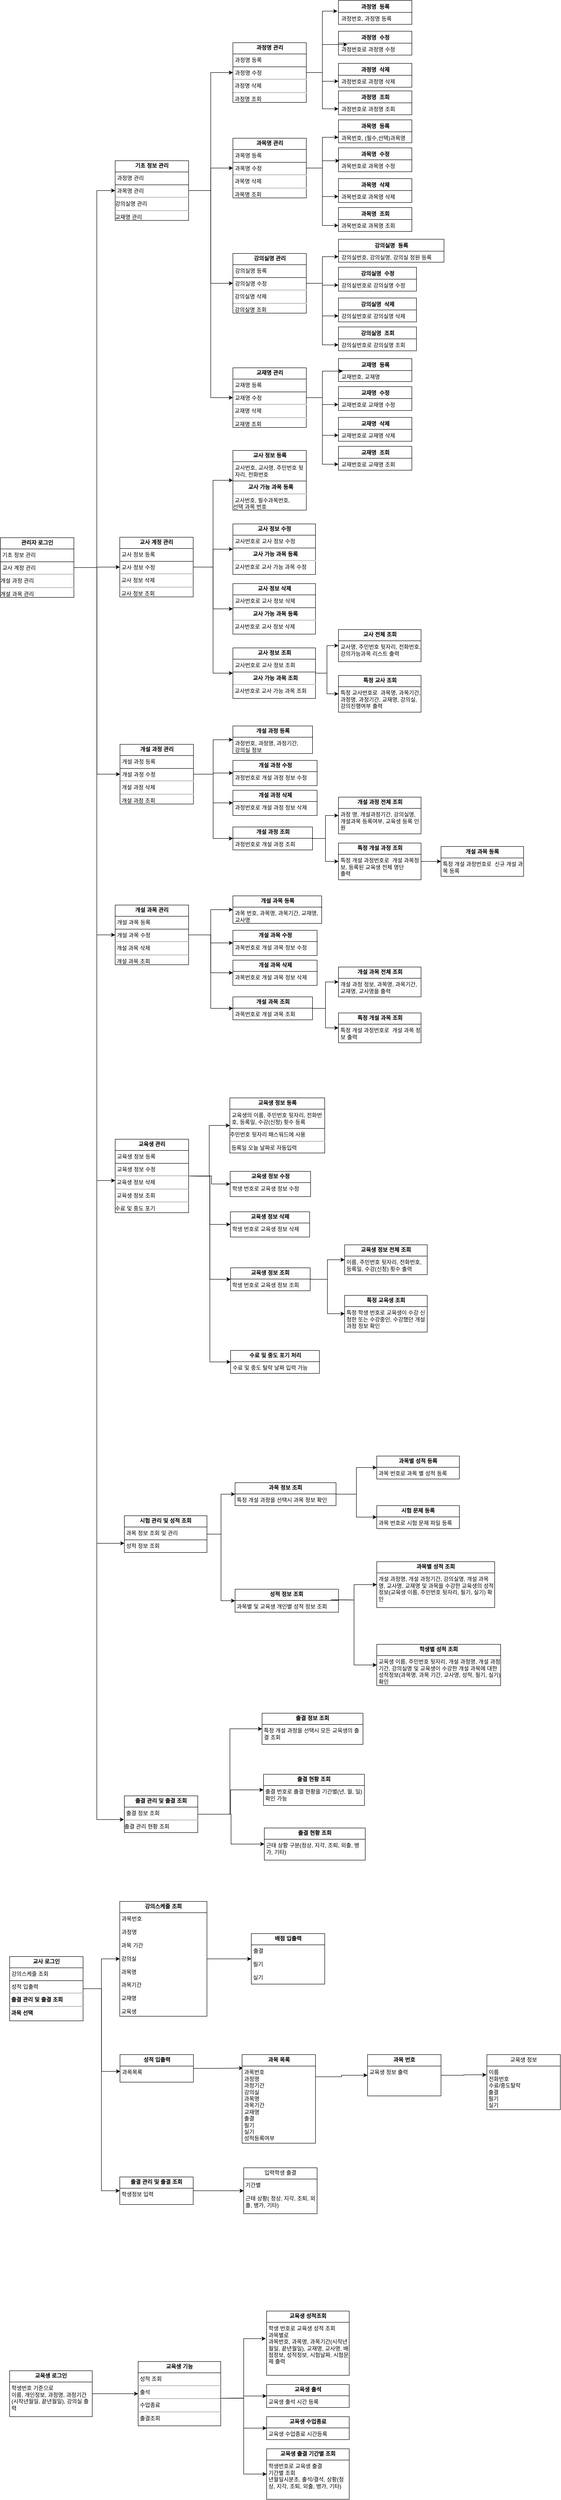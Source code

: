 <mxfile version="26.0.11">
  <diagram name="페이지-1" id="AxWUUHG_tkJ5wBBZ7ry-">
    <mxGraphModel grid="1" page="1" gridSize="10" guides="1" tooltips="1" connect="1" arrows="1" fold="1" pageScale="1" pageWidth="827" pageHeight="1169" math="0" shadow="0">
      <root>
        <mxCell id="0" />
        <mxCell id="1" parent="0" />
        <mxCell id="k6iw1cNaX6NuL0B5W9rD-91" style="edgeStyle=orthogonalEdgeStyle;rounded=0;orthogonalLoop=1;jettySize=auto;html=1;exitX=1;exitY=0.5;exitDx=0;exitDy=0;entryX=0;entryY=0.5;entryDx=0;entryDy=0;" edge="1" parent="1" source="k6iw1cNaX6NuL0B5W9rD-20" target="k6iw1cNaX6NuL0B5W9rD-21">
          <mxGeometry relative="1" as="geometry">
            <Array as="points">
              <mxPoint x="230" y="295" />
              <mxPoint x="230" y="-526" />
            </Array>
          </mxGeometry>
        </mxCell>
        <mxCell id="k6iw1cNaX6NuL0B5W9rD-92" style="edgeStyle=orthogonalEdgeStyle;rounded=0;orthogonalLoop=1;jettySize=auto;html=1;exitX=1;exitY=0.5;exitDx=0;exitDy=0;entryX=0;entryY=0.5;entryDx=0;entryDy=0;" edge="1" parent="1" source="k6iw1cNaX6NuL0B5W9rD-20" target="k6iw1cNaX6NuL0B5W9rD-22">
          <mxGeometry relative="1" as="geometry" />
        </mxCell>
        <mxCell id="k6iw1cNaX6NuL0B5W9rD-93" style="edgeStyle=orthogonalEdgeStyle;rounded=0;orthogonalLoop=1;jettySize=auto;html=1;exitX=1;exitY=0.5;exitDx=0;exitDy=0;entryX=0;entryY=0.5;entryDx=0;entryDy=0;" edge="1" parent="1" source="k6iw1cNaX6NuL0B5W9rD-20" target="k6iw1cNaX6NuL0B5W9rD-23">
          <mxGeometry relative="1" as="geometry" />
        </mxCell>
        <mxCell id="k6iw1cNaX6NuL0B5W9rD-94" style="edgeStyle=orthogonalEdgeStyle;rounded=0;orthogonalLoop=1;jettySize=auto;html=1;exitX=1;exitY=0.5;exitDx=0;exitDy=0;entryX=0;entryY=0.5;entryDx=0;entryDy=0;" edge="1" parent="1" source="k6iw1cNaX6NuL0B5W9rD-20" target="k6iw1cNaX6NuL0B5W9rD-24">
          <mxGeometry relative="1" as="geometry">
            <Array as="points">
              <mxPoint x="230" y="295" />
              <mxPoint x="230" y="1095" />
            </Array>
          </mxGeometry>
        </mxCell>
        <mxCell id="k6iw1cNaX6NuL0B5W9rD-20" value="&lt;p style=&quot;margin:0px;margin-top:4px;text-align:center;&quot;&gt;&lt;b&gt;관리자 로그인&lt;/b&gt;&lt;/p&gt;&lt;hr size=&quot;1&quot; style=&quot;border-style:solid;&quot;&gt;&lt;p style=&quot;margin:0px;margin-left:4px;&quot;&gt;기초 정보 관리&lt;/p&gt;&lt;hr size=&quot;1&quot; style=&quot;border-style:solid;&quot;&gt;&lt;p style=&quot;margin: 0px 0px 0px 4px;&quot;&gt;교사 계정 관리&lt;/p&gt;&lt;hr&gt;개설 과정 관리&lt;div&gt;&lt;hr&gt;개설 과목 관리&lt;/div&gt;&lt;div&gt;&lt;hr&gt;&lt;br&gt;&lt;/div&gt;" style="verticalAlign=top;align=left;overflow=fill;html=1;whiteSpace=wrap;" vertex="1" parent="1">
          <mxGeometry x="20" y="230" width="160" height="130" as="geometry" />
        </mxCell>
        <mxCell id="k6iw1cNaX6NuL0B5W9rD-95" style="edgeStyle=orthogonalEdgeStyle;rounded=0;orthogonalLoop=1;jettySize=auto;html=1;exitX=1;exitY=0.5;exitDx=0;exitDy=0;entryX=0;entryY=0.5;entryDx=0;entryDy=0;" edge="1" parent="1" source="k6iw1cNaX6NuL0B5W9rD-21" target="k6iw1cNaX6NuL0B5W9rD-29">
          <mxGeometry relative="1" as="geometry" />
        </mxCell>
        <mxCell id="k6iw1cNaX6NuL0B5W9rD-96" style="edgeStyle=orthogonalEdgeStyle;rounded=0;orthogonalLoop=1;jettySize=auto;html=1;exitX=1;exitY=0.5;exitDx=0;exitDy=0;entryX=0;entryY=0.5;entryDx=0;entryDy=0;" edge="1" parent="1" source="k6iw1cNaX6NuL0B5W9rD-21" target="k6iw1cNaX6NuL0B5W9rD-30">
          <mxGeometry relative="1" as="geometry" />
        </mxCell>
        <mxCell id="k6iw1cNaX6NuL0B5W9rD-97" style="edgeStyle=orthogonalEdgeStyle;rounded=0;orthogonalLoop=1;jettySize=auto;html=1;exitX=1;exitY=0.5;exitDx=0;exitDy=0;entryX=0;entryY=0.5;entryDx=0;entryDy=0;" edge="1" parent="1" source="k6iw1cNaX6NuL0B5W9rD-21" target="k6iw1cNaX6NuL0B5W9rD-31">
          <mxGeometry relative="1" as="geometry" />
        </mxCell>
        <mxCell id="k6iw1cNaX6NuL0B5W9rD-98" style="edgeStyle=orthogonalEdgeStyle;rounded=0;orthogonalLoop=1;jettySize=auto;html=1;exitX=1;exitY=0.5;exitDx=0;exitDy=0;entryX=0;entryY=0.5;entryDx=0;entryDy=0;" edge="1" parent="1" source="k6iw1cNaX6NuL0B5W9rD-21" target="k6iw1cNaX6NuL0B5W9rD-32">
          <mxGeometry relative="1" as="geometry" />
        </mxCell>
        <mxCell id="k6iw1cNaX6NuL0B5W9rD-21" value="&lt;p style=&quot;margin:0px;margin-top:4px;text-align:center;&quot;&gt;&lt;b&gt;기초 정보 관리&lt;/b&gt;&lt;/p&gt;&lt;hr size=&quot;1&quot; style=&quot;border-style:solid;&quot;&gt;&lt;p style=&quot;margin:0px;margin-left:4px;&quot;&gt;과정명 관리&lt;/p&gt;&lt;hr size=&quot;1&quot; style=&quot;border-style:solid;&quot;&gt;&lt;p style=&quot;margin: 0px 0px 0px 4px;&quot;&gt;과목명 관리&lt;/p&gt;&lt;hr&gt;강의실명 관리&lt;div&gt;&lt;hr&gt;교재명 관리&lt;/div&gt;&lt;div&gt;&lt;hr&gt;&lt;br&gt;&lt;/div&gt;" style="verticalAlign=top;align=left;overflow=fill;html=1;whiteSpace=wrap;" vertex="1" parent="1">
          <mxGeometry x="270" y="-591" width="160" height="130" as="geometry" />
        </mxCell>
        <mxCell id="k6iw1cNaX6NuL0B5W9rD-115" style="edgeStyle=orthogonalEdgeStyle;rounded=0;orthogonalLoop=1;jettySize=auto;html=1;exitX=1;exitY=0.5;exitDx=0;exitDy=0;entryX=0;entryY=0.5;entryDx=0;entryDy=0;" edge="1" parent="1" source="k6iw1cNaX6NuL0B5W9rD-22" target="k6iw1cNaX6NuL0B5W9rD-67">
          <mxGeometry relative="1" as="geometry" />
        </mxCell>
        <mxCell id="k6iw1cNaX6NuL0B5W9rD-116" style="edgeStyle=orthogonalEdgeStyle;rounded=0;orthogonalLoop=1;jettySize=auto;html=1;exitX=1;exitY=0.5;exitDx=0;exitDy=0;entryX=0;entryY=0.5;entryDx=0;entryDy=0;" edge="1" parent="1" source="k6iw1cNaX6NuL0B5W9rD-22" target="k6iw1cNaX6NuL0B5W9rD-68">
          <mxGeometry relative="1" as="geometry" />
        </mxCell>
        <mxCell id="k6iw1cNaX6NuL0B5W9rD-117" style="edgeStyle=orthogonalEdgeStyle;rounded=0;orthogonalLoop=1;jettySize=auto;html=1;exitX=1;exitY=0.5;exitDx=0;exitDy=0;entryX=0;entryY=0.5;entryDx=0;entryDy=0;" edge="1" parent="1" source="k6iw1cNaX6NuL0B5W9rD-22" target="k6iw1cNaX6NuL0B5W9rD-69">
          <mxGeometry relative="1" as="geometry" />
        </mxCell>
        <mxCell id="k6iw1cNaX6NuL0B5W9rD-118" style="edgeStyle=orthogonalEdgeStyle;rounded=0;orthogonalLoop=1;jettySize=auto;html=1;exitX=1;exitY=0.5;exitDx=0;exitDy=0;entryX=0;entryY=0.5;entryDx=0;entryDy=0;" edge="1" parent="1" source="k6iw1cNaX6NuL0B5W9rD-22" target="k6iw1cNaX6NuL0B5W9rD-71">
          <mxGeometry relative="1" as="geometry" />
        </mxCell>
        <mxCell id="k6iw1cNaX6NuL0B5W9rD-22" value="&lt;p style=&quot;margin:0px;margin-top:4px;text-align:center;&quot;&gt;&lt;b&gt;교사 계정 관리&lt;/b&gt;&lt;/p&gt;&lt;hr size=&quot;1&quot; style=&quot;border-style:solid;&quot;&gt;&lt;p style=&quot;margin:0px;margin-left:4px;&quot;&gt;교사 정보 등록&lt;/p&gt;&lt;hr size=&quot;1&quot; style=&quot;border-style:solid;&quot;&gt;&lt;p style=&quot;margin: 0px 0px 0px 4px;&quot;&gt;교사 정보 수정&lt;/p&gt;&lt;hr&gt;&amp;nbsp;교사 정보 삭제&lt;br&gt;&lt;div&gt;&lt;hr&gt;&amp;nbsp;교사 정보 조회&lt;/div&gt;&lt;div&gt;&lt;hr&gt;&lt;br&gt;&lt;/div&gt;" style="verticalAlign=top;align=left;overflow=fill;html=1;whiteSpace=wrap;" vertex="1" parent="1">
          <mxGeometry x="280" y="229" width="160" height="130" as="geometry" />
        </mxCell>
        <mxCell id="k6iw1cNaX6NuL0B5W9rD-121" style="edgeStyle=orthogonalEdgeStyle;rounded=0;orthogonalLoop=1;jettySize=auto;html=1;exitX=1;exitY=0.5;exitDx=0;exitDy=0;entryX=0;entryY=0.5;entryDx=0;entryDy=0;" edge="1" parent="1" source="k6iw1cNaX6NuL0B5W9rD-23" target="k6iw1cNaX6NuL0B5W9rD-74">
          <mxGeometry relative="1" as="geometry" />
        </mxCell>
        <mxCell id="k6iw1cNaX6NuL0B5W9rD-122" style="edgeStyle=orthogonalEdgeStyle;rounded=0;orthogonalLoop=1;jettySize=auto;html=1;exitX=1;exitY=0.5;exitDx=0;exitDy=0;entryX=0;entryY=0.5;entryDx=0;entryDy=0;" edge="1" parent="1" source="k6iw1cNaX6NuL0B5W9rD-23" target="k6iw1cNaX6NuL0B5W9rD-79">
          <mxGeometry relative="1" as="geometry" />
        </mxCell>
        <mxCell id="k6iw1cNaX6NuL0B5W9rD-123" style="edgeStyle=orthogonalEdgeStyle;rounded=0;orthogonalLoop=1;jettySize=auto;html=1;exitX=1;exitY=0.5;exitDx=0;exitDy=0;entryX=0;entryY=0.5;entryDx=0;entryDy=0;" edge="1" parent="1" source="k6iw1cNaX6NuL0B5W9rD-23" target="k6iw1cNaX6NuL0B5W9rD-80">
          <mxGeometry relative="1" as="geometry" />
        </mxCell>
        <mxCell id="k6iw1cNaX6NuL0B5W9rD-124" style="edgeStyle=orthogonalEdgeStyle;rounded=0;orthogonalLoop=1;jettySize=auto;html=1;exitX=1;exitY=0.5;exitDx=0;exitDy=0;entryX=0;entryY=0.5;entryDx=0;entryDy=0;" edge="1" parent="1" source="k6iw1cNaX6NuL0B5W9rD-23" target="k6iw1cNaX6NuL0B5W9rD-78">
          <mxGeometry relative="1" as="geometry" />
        </mxCell>
        <mxCell id="k6iw1cNaX6NuL0B5W9rD-23" value="&lt;p style=&quot;margin:0px;margin-top:4px;text-align:center;&quot;&gt;&lt;b&gt;개설 과정 관리&lt;/b&gt;&lt;/p&gt;&lt;hr size=&quot;1&quot; style=&quot;border-style:solid;&quot;&gt;&lt;p style=&quot;margin:0px;margin-left:4px;&quot;&gt;개설 과정 등록&lt;/p&gt;&lt;hr size=&quot;1&quot; style=&quot;border-style:solid;&quot;&gt;&lt;p style=&quot;margin: 0px 0px 0px 4px;&quot;&gt;개설 과정 수정&lt;/p&gt;&lt;hr&gt;&amp;nbsp;개설 과정 삭제&lt;br&gt;&lt;div&gt;&lt;hr&gt;&amp;nbsp;개설 과정 조회&lt;/div&gt;&lt;div&gt;&lt;hr&gt;&lt;br&gt;&lt;/div&gt;" style="verticalAlign=top;align=left;overflow=fill;html=1;whiteSpace=wrap;" vertex="1" parent="1">
          <mxGeometry x="280.5" y="680" width="160" height="130" as="geometry" />
        </mxCell>
        <mxCell id="k6iw1cNaX6NuL0B5W9rD-128" style="edgeStyle=orthogonalEdgeStyle;rounded=0;orthogonalLoop=1;jettySize=auto;html=1;exitX=1;exitY=0.5;exitDx=0;exitDy=0;" edge="1" parent="1" source="k6iw1cNaX6NuL0B5W9rD-24" target="k6iw1cNaX6NuL0B5W9rD-83">
          <mxGeometry relative="1" as="geometry" />
        </mxCell>
        <mxCell id="k6iw1cNaX6NuL0B5W9rD-129" style="edgeStyle=orthogonalEdgeStyle;rounded=0;orthogonalLoop=1;jettySize=auto;html=1;exitX=1;exitY=0.5;exitDx=0;exitDy=0;entryX=0;entryY=0.5;entryDx=0;entryDy=0;" edge="1" parent="1" source="k6iw1cNaX6NuL0B5W9rD-24" target="k6iw1cNaX6NuL0B5W9rD-85">
          <mxGeometry relative="1" as="geometry" />
        </mxCell>
        <mxCell id="k6iw1cNaX6NuL0B5W9rD-130" style="edgeStyle=orthogonalEdgeStyle;rounded=0;orthogonalLoop=1;jettySize=auto;html=1;exitX=1;exitY=0.5;exitDx=0;exitDy=0;" edge="1" parent="1" source="k6iw1cNaX6NuL0B5W9rD-24" target="k6iw1cNaX6NuL0B5W9rD-86">
          <mxGeometry relative="1" as="geometry" />
        </mxCell>
        <mxCell id="k6iw1cNaX6NuL0B5W9rD-131" style="edgeStyle=orthogonalEdgeStyle;rounded=0;orthogonalLoop=1;jettySize=auto;html=1;exitX=1;exitY=0.5;exitDx=0;exitDy=0;entryX=0;entryY=0.5;entryDx=0;entryDy=0;" edge="1" parent="1" source="k6iw1cNaX6NuL0B5W9rD-24" target="k6iw1cNaX6NuL0B5W9rD-84">
          <mxGeometry relative="1" as="geometry" />
        </mxCell>
        <mxCell id="k6iw1cNaX6NuL0B5W9rD-24" value="&lt;p style=&quot;margin:0px;margin-top:4px;text-align:center;&quot;&gt;&lt;b&gt;개설 과목 관리&lt;/b&gt;&lt;/p&gt;&lt;hr size=&quot;1&quot; style=&quot;border-style:solid;&quot;&gt;&lt;p style=&quot;margin:0px;margin-left:4px;&quot;&gt;개설 과목 등록&lt;/p&gt;&lt;hr size=&quot;1&quot; style=&quot;border-style:solid;&quot;&gt;&lt;p style=&quot;margin: 0px 0px 0px 4px;&quot;&gt;개설 과목 수정&lt;/p&gt;&lt;hr&gt;&amp;nbsp;개설 과목 삭제&lt;br&gt;&lt;div&gt;&lt;hr&gt;&amp;nbsp;개설 과목 조회&lt;/div&gt;&lt;div&gt;&lt;hr&gt;&lt;br&gt;&lt;/div&gt;" style="verticalAlign=top;align=left;overflow=fill;html=1;whiteSpace=wrap;" vertex="1" parent="1">
          <mxGeometry x="270" y="1030" width="160" height="130" as="geometry" />
        </mxCell>
        <mxCell id="k6iw1cNaX6NuL0B5W9rD-25" value="과정명&amp;nbsp; 등록" style="swimlane;fontStyle=1;align=center;verticalAlign=top;childLayout=stackLayout;horizontal=1;startSize=26;horizontalStack=0;resizeParent=1;resizeParentMax=0;resizeLast=0;collapsible=1;marginBottom=0;whiteSpace=wrap;html=1;" vertex="1" parent="1">
          <mxGeometry x="756.5" y="-940" width="160" height="52" as="geometry" />
        </mxCell>
        <mxCell id="k6iw1cNaX6NuL0B5W9rD-26" value="과정번호, 과정명 등록" style="text;strokeColor=none;fillColor=none;align=left;verticalAlign=top;spacingLeft=4;spacingRight=4;overflow=hidden;rotatable=0;points=[[0,0.5],[1,0.5]];portConstraint=eastwest;whiteSpace=wrap;html=1;" vertex="1" parent="k6iw1cNaX6NuL0B5W9rD-25">
          <mxGeometry y="26" width="160" height="26" as="geometry" />
        </mxCell>
        <mxCell id="k6iw1cNaX6NuL0B5W9rD-101" style="edgeStyle=orthogonalEdgeStyle;rounded=0;orthogonalLoop=1;jettySize=auto;html=1;exitX=1;exitY=0.5;exitDx=0;exitDy=0;entryX=0;entryY=0.5;entryDx=0;entryDy=0;" edge="1" parent="1" source="k6iw1cNaX6NuL0B5W9rD-29" target="k6iw1cNaX6NuL0B5W9rD-42">
          <mxGeometry relative="1" as="geometry" />
        </mxCell>
        <mxCell id="k6iw1cNaX6NuL0B5W9rD-102" style="edgeStyle=orthogonalEdgeStyle;rounded=0;orthogonalLoop=1;jettySize=auto;html=1;exitX=1;exitY=0.5;exitDx=0;exitDy=0;entryX=0;entryY=0.5;entryDx=0;entryDy=0;" edge="1" parent="1" source="k6iw1cNaX6NuL0B5W9rD-29" target="k6iw1cNaX6NuL0B5W9rD-40">
          <mxGeometry relative="1" as="geometry" />
        </mxCell>
        <mxCell id="k6iw1cNaX6NuL0B5W9rD-29" value="&lt;p style=&quot;margin:0px;margin-top:4px;text-align:center;&quot;&gt;&lt;b&gt;과정명 관리&lt;/b&gt;&lt;/p&gt;&lt;hr size=&quot;1&quot; style=&quot;border-style:solid;&quot;&gt;&lt;p style=&quot;margin:0px;margin-left:4px;&quot;&gt;과정명 등록&lt;/p&gt;&lt;hr size=&quot;1&quot; style=&quot;border-style:solid;&quot;&gt;&lt;p style=&quot;margin: 0px 0px 0px 4px;&quot;&gt;과정명 수정&lt;/p&gt;&lt;hr&gt;&amp;nbsp;과정명 삭제&lt;br&gt;&lt;div&gt;&lt;hr&gt;&amp;nbsp;과정명 조회&lt;/div&gt;&lt;div&gt;&lt;hr&gt;&lt;br&gt;&lt;/div&gt;" style="verticalAlign=top;align=left;overflow=fill;html=1;whiteSpace=wrap;" vertex="1" parent="1">
          <mxGeometry x="526.5" y="-848" width="160" height="130" as="geometry" />
        </mxCell>
        <mxCell id="k6iw1cNaX6NuL0B5W9rD-103" style="edgeStyle=orthogonalEdgeStyle;rounded=0;orthogonalLoop=1;jettySize=auto;html=1;exitX=1;exitY=0.5;exitDx=0;exitDy=0;entryX=0;entryY=0.5;entryDx=0;entryDy=0;" edge="1" parent="1" source="k6iw1cNaX6NuL0B5W9rD-30" target="k6iw1cNaX6NuL0B5W9rD-44">
          <mxGeometry relative="1" as="geometry" />
        </mxCell>
        <mxCell id="k6iw1cNaX6NuL0B5W9rD-105" style="edgeStyle=orthogonalEdgeStyle;rounded=0;orthogonalLoop=1;jettySize=auto;html=1;exitX=1;exitY=0.5;exitDx=0;exitDy=0;entryX=0;entryY=0.5;entryDx=0;entryDy=0;" edge="1" parent="1" source="k6iw1cNaX6NuL0B5W9rD-30" target="k6iw1cNaX6NuL0B5W9rD-48">
          <mxGeometry relative="1" as="geometry" />
        </mxCell>
        <mxCell id="k6iw1cNaX6NuL0B5W9rD-106" style="edgeStyle=orthogonalEdgeStyle;rounded=0;orthogonalLoop=1;jettySize=auto;html=1;exitX=1;exitY=0.5;exitDx=0;exitDy=0;entryX=0;entryY=0.5;entryDx=0;entryDy=0;" edge="1" parent="1" source="k6iw1cNaX6NuL0B5W9rD-30" target="k6iw1cNaX6NuL0B5W9rD-50">
          <mxGeometry relative="1" as="geometry" />
        </mxCell>
        <mxCell id="k6iw1cNaX6NuL0B5W9rD-30" value="&lt;p style=&quot;margin:0px;margin-top:4px;text-align:center;&quot;&gt;&lt;b&gt;과목명 관리&lt;/b&gt;&lt;/p&gt;&lt;hr size=&quot;1&quot; style=&quot;border-style:solid;&quot;&gt;&lt;p style=&quot;margin:0px;margin-left:4px;&quot;&gt;과목명 등록&lt;/p&gt;&lt;hr size=&quot;1&quot; style=&quot;border-style:solid;&quot;&gt;&lt;p style=&quot;margin: 0px 0px 0px 4px;&quot;&gt;과목명 수정&lt;/p&gt;&lt;hr&gt;&amp;nbsp;과목명 삭제&lt;br&gt;&lt;div&gt;&lt;hr&gt;&amp;nbsp;과목명 조회&lt;/div&gt;&lt;div&gt;&lt;hr&gt;&lt;br&gt;&lt;/div&gt;" style="verticalAlign=top;align=left;overflow=fill;html=1;whiteSpace=wrap;" vertex="1" parent="1">
          <mxGeometry x="526.5" y="-640" width="160" height="130" as="geometry" />
        </mxCell>
        <mxCell id="k6iw1cNaX6NuL0B5W9rD-107" style="edgeStyle=orthogonalEdgeStyle;rounded=0;orthogonalLoop=1;jettySize=auto;html=1;exitX=1;exitY=0.5;exitDx=0;exitDy=0;entryX=0;entryY=0.5;entryDx=0;entryDy=0;" edge="1" parent="1" source="k6iw1cNaX6NuL0B5W9rD-31" target="k6iw1cNaX6NuL0B5W9rD-52">
          <mxGeometry relative="1" as="geometry" />
        </mxCell>
        <mxCell id="k6iw1cNaX6NuL0B5W9rD-108" style="edgeStyle=orthogonalEdgeStyle;rounded=0;orthogonalLoop=1;jettySize=auto;html=1;exitX=1;exitY=0.5;exitDx=0;exitDy=0;entryX=0;entryY=0.5;entryDx=0;entryDy=0;" edge="1" parent="1" source="k6iw1cNaX6NuL0B5W9rD-31" target="k6iw1cNaX6NuL0B5W9rD-54">
          <mxGeometry relative="1" as="geometry" />
        </mxCell>
        <mxCell id="k6iw1cNaX6NuL0B5W9rD-109" style="edgeStyle=orthogonalEdgeStyle;rounded=0;orthogonalLoop=1;jettySize=auto;html=1;exitX=1;exitY=0.5;exitDx=0;exitDy=0;entryX=0;entryY=0.5;entryDx=0;entryDy=0;" edge="1" parent="1" source="k6iw1cNaX6NuL0B5W9rD-31" target="k6iw1cNaX6NuL0B5W9rD-56">
          <mxGeometry relative="1" as="geometry" />
        </mxCell>
        <mxCell id="k6iw1cNaX6NuL0B5W9rD-110" style="edgeStyle=orthogonalEdgeStyle;rounded=0;orthogonalLoop=1;jettySize=auto;html=1;exitX=1;exitY=0.5;exitDx=0;exitDy=0;entryX=0;entryY=0.5;entryDx=0;entryDy=0;" edge="1" parent="1" source="k6iw1cNaX6NuL0B5W9rD-31" target="k6iw1cNaX6NuL0B5W9rD-58">
          <mxGeometry relative="1" as="geometry" />
        </mxCell>
        <mxCell id="k6iw1cNaX6NuL0B5W9rD-31" value="&lt;p style=&quot;margin:0px;margin-top:4px;text-align:center;&quot;&gt;&lt;b&gt;강의실명 관리&lt;/b&gt;&lt;/p&gt;&lt;hr size=&quot;1&quot; style=&quot;border-style:solid;&quot;&gt;&lt;p style=&quot;margin:0px;margin-left:4px;&quot;&gt;강의실명 등록&lt;/p&gt;&lt;hr size=&quot;1&quot; style=&quot;border-style:solid;&quot;&gt;&lt;p style=&quot;margin: 0px 0px 0px 4px;&quot;&gt;&lt;span style=&quot;background-color: transparent; color: light-dark(rgb(0, 0, 0), rgb(255, 255, 255));&quot;&gt;강의실&lt;/span&gt;명 수정&lt;/p&gt;&lt;hr&gt;&amp;nbsp;강의실명 삭제&lt;br&gt;&lt;div&gt;&lt;hr&gt;&amp;nbsp;&lt;span style=&quot;background-color: transparent; color: light-dark(rgb(0, 0, 0), rgb(255, 255, 255));&quot;&gt;강의실&lt;/span&gt;&lt;span style=&quot;background-color: transparent; color: light-dark(rgb(0, 0, 0), rgb(255, 255, 255));&quot;&gt;명 조회&lt;/span&gt;&lt;/div&gt;&lt;div&gt;&lt;hr&gt;&lt;br&gt;&lt;/div&gt;" style="verticalAlign=top;align=left;overflow=fill;html=1;whiteSpace=wrap;" vertex="1" parent="1">
          <mxGeometry x="526.5" y="-389" width="160" height="130" as="geometry" />
        </mxCell>
        <mxCell id="k6iw1cNaX6NuL0B5W9rD-112" style="edgeStyle=orthogonalEdgeStyle;rounded=0;orthogonalLoop=1;jettySize=auto;html=1;exitX=1;exitY=0.5;exitDx=0;exitDy=0;entryX=0;entryY=0.5;entryDx=0;entryDy=0;" edge="1" parent="1" source="k6iw1cNaX6NuL0B5W9rD-32" target="k6iw1cNaX6NuL0B5W9rD-62">
          <mxGeometry relative="1" as="geometry" />
        </mxCell>
        <mxCell id="k6iw1cNaX6NuL0B5W9rD-113" style="edgeStyle=orthogonalEdgeStyle;rounded=0;orthogonalLoop=1;jettySize=auto;html=1;exitX=1;exitY=0.5;exitDx=0;exitDy=0;entryX=0;entryY=0.5;entryDx=0;entryDy=0;" edge="1" parent="1" source="k6iw1cNaX6NuL0B5W9rD-32" target="k6iw1cNaX6NuL0B5W9rD-64">
          <mxGeometry relative="1" as="geometry" />
        </mxCell>
        <mxCell id="k6iw1cNaX6NuL0B5W9rD-114" style="edgeStyle=orthogonalEdgeStyle;rounded=0;orthogonalLoop=1;jettySize=auto;html=1;exitX=1;exitY=0.5;exitDx=0;exitDy=0;" edge="1" parent="1" source="k6iw1cNaX6NuL0B5W9rD-32" target="k6iw1cNaX6NuL0B5W9rD-66">
          <mxGeometry relative="1" as="geometry" />
        </mxCell>
        <mxCell id="k6iw1cNaX6NuL0B5W9rD-32" value="&lt;p style=&quot;margin:0px;margin-top:4px;text-align:center;&quot;&gt;&lt;b&gt;교재명 관리&lt;/b&gt;&lt;/p&gt;&lt;hr size=&quot;1&quot; style=&quot;border-style:solid;&quot;&gt;&lt;p style=&quot;margin:0px;margin-left:4px;&quot;&gt;교재명 등록&lt;/p&gt;&lt;hr size=&quot;1&quot; style=&quot;border-style:solid;&quot;&gt;&lt;p style=&quot;margin: 0px 0px 0px 4px;&quot;&gt;&lt;span style=&quot;background-color: transparent; color: light-dark(rgb(0, 0, 0), rgb(255, 255, 255));&quot;&gt;교재&lt;/span&gt;명 수정&lt;/p&gt;&lt;hr&gt;&amp;nbsp;교재명 삭제&lt;br&gt;&lt;div&gt;&lt;hr&gt;&amp;nbsp;&lt;span style=&quot;background-color: transparent; color: light-dark(rgb(0, 0, 0), rgb(255, 255, 255));&quot;&gt;교재&lt;/span&gt;&lt;span style=&quot;background-color: transparent; color: light-dark(rgb(0, 0, 0), rgb(255, 255, 255));&quot;&gt;명 조회&lt;/span&gt;&lt;/div&gt;&lt;div&gt;&lt;hr&gt;&lt;br&gt;&lt;/div&gt;" style="verticalAlign=top;align=left;overflow=fill;html=1;whiteSpace=wrap;" vertex="1" parent="1">
          <mxGeometry x="526.5" y="-140" width="160" height="130" as="geometry" />
        </mxCell>
        <mxCell id="k6iw1cNaX6NuL0B5W9rD-37" value="과정명&amp;nbsp; 수정" style="swimlane;fontStyle=1;align=center;verticalAlign=top;childLayout=stackLayout;horizontal=1;startSize=26;horizontalStack=0;resizeParent=1;resizeParentMax=0;resizeLast=0;collapsible=1;marginBottom=0;whiteSpace=wrap;html=1;" vertex="1" parent="1">
          <mxGeometry x="756.5" y="-873" width="160" height="52" as="geometry" />
        </mxCell>
        <mxCell id="k6iw1cNaX6NuL0B5W9rD-38" value="과정번호로 과정명 수정" style="text;strokeColor=none;fillColor=none;align=left;verticalAlign=top;spacingLeft=4;spacingRight=4;overflow=hidden;rotatable=0;points=[[0,0.5],[1,0.5]];portConstraint=eastwest;whiteSpace=wrap;html=1;" vertex="1" parent="k6iw1cNaX6NuL0B5W9rD-37">
          <mxGeometry y="26" width="160" height="26" as="geometry" />
        </mxCell>
        <mxCell id="k6iw1cNaX6NuL0B5W9rD-39" value="과정명&amp;nbsp; 삭제" style="swimlane;fontStyle=1;align=center;verticalAlign=top;childLayout=stackLayout;horizontal=1;startSize=26;horizontalStack=0;resizeParent=1;resizeParentMax=0;resizeLast=0;collapsible=1;marginBottom=0;whiteSpace=wrap;html=1;" vertex="1" parent="1">
          <mxGeometry x="756.5" y="-803" width="160" height="52" as="geometry">
            <mxRectangle x="756.5" y="-803" width="110" height="30" as="alternateBounds" />
          </mxGeometry>
        </mxCell>
        <mxCell id="k6iw1cNaX6NuL0B5W9rD-40" value="과정번호로 과정명 삭제" style="text;strokeColor=none;fillColor=none;align=left;verticalAlign=top;spacingLeft=4;spacingRight=4;overflow=hidden;rotatable=0;points=[[0,0.5],[1,0.5]];portConstraint=eastwest;whiteSpace=wrap;html=1;" vertex="1" parent="k6iw1cNaX6NuL0B5W9rD-39">
          <mxGeometry y="26" width="160" height="26" as="geometry" />
        </mxCell>
        <mxCell id="k6iw1cNaX6NuL0B5W9rD-41" value="과정명&amp;nbsp; 조회" style="swimlane;fontStyle=1;align=center;verticalAlign=top;childLayout=stackLayout;horizontal=1;startSize=26;horizontalStack=0;resizeParent=1;resizeParentMax=0;resizeLast=0;collapsible=1;marginBottom=0;whiteSpace=wrap;html=1;" vertex="1" parent="1">
          <mxGeometry x="756.5" y="-743" width="160" height="52" as="geometry" />
        </mxCell>
        <mxCell id="k6iw1cNaX6NuL0B5W9rD-42" value="과정번호로 과정명 조회" style="text;strokeColor=none;fillColor=none;align=left;verticalAlign=top;spacingLeft=4;spacingRight=4;overflow=hidden;rotatable=0;points=[[0,0.5],[1,0.5]];portConstraint=eastwest;whiteSpace=wrap;html=1;" vertex="1" parent="k6iw1cNaX6NuL0B5W9rD-41">
          <mxGeometry y="26" width="160" height="26" as="geometry" />
        </mxCell>
        <mxCell id="k6iw1cNaX6NuL0B5W9rD-43" value="과목명&amp;nbsp; 등록" style="swimlane;fontStyle=1;align=center;verticalAlign=top;childLayout=stackLayout;horizontal=1;startSize=26;horizontalStack=0;resizeParent=1;resizeParentMax=0;resizeLast=0;collapsible=1;marginBottom=0;whiteSpace=wrap;html=1;" vertex="1" parent="1">
          <mxGeometry x="756.5" y="-680" width="160" height="50" as="geometry">
            <mxRectangle x="756.5" y="-680" width="110" height="30" as="alternateBounds" />
          </mxGeometry>
        </mxCell>
        <mxCell id="k6iw1cNaX6NuL0B5W9rD-44" value="과목번호, (필수,선택)과목명&lt;div&gt;&lt;br&gt;&lt;/div&gt;" style="text;strokeColor=none;fillColor=none;align=left;verticalAlign=top;spacingLeft=4;spacingRight=4;overflow=hidden;rotatable=0;points=[[0,0.5],[1,0.5]];portConstraint=eastwest;whiteSpace=wrap;html=1;" vertex="1" parent="k6iw1cNaX6NuL0B5W9rD-43">
          <mxGeometry y="26" width="160" height="24" as="geometry" />
        </mxCell>
        <mxCell id="k6iw1cNaX6NuL0B5W9rD-45" value="과목명&amp;nbsp; 수정" style="swimlane;fontStyle=1;align=center;verticalAlign=top;childLayout=stackLayout;horizontal=1;startSize=26;horizontalStack=0;resizeParent=1;resizeParentMax=0;resizeLast=0;collapsible=1;marginBottom=0;whiteSpace=wrap;html=1;" vertex="1" parent="1">
          <mxGeometry x="756.5" y="-619" width="160" height="52" as="geometry" />
        </mxCell>
        <mxCell id="k6iw1cNaX6NuL0B5W9rD-46" value="과목번호로 과목명 수정" style="text;strokeColor=none;fillColor=none;align=left;verticalAlign=top;spacingLeft=4;spacingRight=4;overflow=hidden;rotatable=0;points=[[0,0.5],[1,0.5]];portConstraint=eastwest;whiteSpace=wrap;html=1;" vertex="1" parent="k6iw1cNaX6NuL0B5W9rD-45">
          <mxGeometry y="26" width="160" height="26" as="geometry" />
        </mxCell>
        <mxCell id="k6iw1cNaX6NuL0B5W9rD-47" value="과목명&amp;nbsp; 삭제" style="swimlane;fontStyle=1;align=center;verticalAlign=top;childLayout=stackLayout;horizontal=1;startSize=26;horizontalStack=0;resizeParent=1;resizeParentMax=0;resizeLast=0;collapsible=1;marginBottom=0;whiteSpace=wrap;html=1;" vertex="1" parent="1">
          <mxGeometry x="756.5" y="-552" width="160" height="52" as="geometry" />
        </mxCell>
        <mxCell id="k6iw1cNaX6NuL0B5W9rD-48" value="과목번호로 과목명 삭제" style="text;strokeColor=none;fillColor=none;align=left;verticalAlign=top;spacingLeft=4;spacingRight=4;overflow=hidden;rotatable=0;points=[[0,0.5],[1,0.5]];portConstraint=eastwest;whiteSpace=wrap;html=1;" vertex="1" parent="k6iw1cNaX6NuL0B5W9rD-47">
          <mxGeometry y="26" width="160" height="26" as="geometry" />
        </mxCell>
        <mxCell id="k6iw1cNaX6NuL0B5W9rD-49" value="과목명&amp;nbsp; 조회" style="swimlane;fontStyle=1;align=center;verticalAlign=top;childLayout=stackLayout;horizontal=1;startSize=26;horizontalStack=0;resizeParent=1;resizeParentMax=0;resizeLast=0;collapsible=1;marginBottom=0;whiteSpace=wrap;html=1;" vertex="1" parent="1">
          <mxGeometry x="756.5" y="-489" width="160" height="52" as="geometry" />
        </mxCell>
        <mxCell id="k6iw1cNaX6NuL0B5W9rD-50" value="과목번호로 과목명 조회" style="text;strokeColor=none;fillColor=none;align=left;verticalAlign=top;spacingLeft=4;spacingRight=4;overflow=hidden;rotatable=0;points=[[0,0.5],[1,0.5]];portConstraint=eastwest;whiteSpace=wrap;html=1;" vertex="1" parent="k6iw1cNaX6NuL0B5W9rD-49">
          <mxGeometry y="26" width="160" height="26" as="geometry" />
        </mxCell>
        <mxCell id="k6iw1cNaX6NuL0B5W9rD-51" value="강의실명&amp;nbsp; 등록" style="swimlane;fontStyle=1;align=center;verticalAlign=top;childLayout=stackLayout;horizontal=1;startSize=26;horizontalStack=0;resizeParent=1;resizeParentMax=0;resizeLast=0;collapsible=1;marginBottom=0;whiteSpace=wrap;html=1;" vertex="1" parent="1">
          <mxGeometry x="756.5" y="-420" width="230" height="50" as="geometry" />
        </mxCell>
        <mxCell id="k6iw1cNaX6NuL0B5W9rD-52" value="강의실번호, 강의실명, 강의실 정원 등록&lt;div&gt;&lt;br&gt;&lt;/div&gt;" style="text;strokeColor=none;fillColor=none;align=left;verticalAlign=top;spacingLeft=4;spacingRight=4;overflow=hidden;rotatable=0;points=[[0,0.5],[1,0.5]];portConstraint=eastwest;whiteSpace=wrap;html=1;" vertex="1" parent="k6iw1cNaX6NuL0B5W9rD-51">
          <mxGeometry y="26" width="230" height="24" as="geometry" />
        </mxCell>
        <mxCell id="k6iw1cNaX6NuL0B5W9rD-53" value="강의실명&amp;nbsp; 수정" style="swimlane;fontStyle=1;align=center;verticalAlign=top;childLayout=stackLayout;horizontal=1;startSize=26;horizontalStack=0;resizeParent=1;resizeParentMax=0;resizeLast=0;collapsible=1;marginBottom=0;whiteSpace=wrap;html=1;" vertex="1" parent="1">
          <mxGeometry x="756.5" y="-359" width="170" height="52" as="geometry" />
        </mxCell>
        <mxCell id="k6iw1cNaX6NuL0B5W9rD-54" value="강의실번호로 강의실명 수정" style="text;strokeColor=none;fillColor=none;align=left;verticalAlign=top;spacingLeft=4;spacingRight=4;overflow=hidden;rotatable=0;points=[[0,0.5],[1,0.5]];portConstraint=eastwest;whiteSpace=wrap;html=1;" vertex="1" parent="k6iw1cNaX6NuL0B5W9rD-53">
          <mxGeometry y="26" width="170" height="26" as="geometry" />
        </mxCell>
        <mxCell id="k6iw1cNaX6NuL0B5W9rD-55" value="강의실명&amp;nbsp; 삭제" style="swimlane;fontStyle=1;align=center;verticalAlign=top;childLayout=stackLayout;horizontal=1;startSize=26;horizontalStack=0;resizeParent=1;resizeParentMax=0;resizeLast=0;collapsible=1;marginBottom=0;whiteSpace=wrap;html=1;" vertex="1" parent="1">
          <mxGeometry x="756.5" y="-292" width="170" height="52" as="geometry" />
        </mxCell>
        <mxCell id="k6iw1cNaX6NuL0B5W9rD-56" value="강의실번호로 강의실명 삭제" style="text;strokeColor=none;fillColor=none;align=left;verticalAlign=top;spacingLeft=4;spacingRight=4;overflow=hidden;rotatable=0;points=[[0,0.5],[1,0.5]];portConstraint=eastwest;whiteSpace=wrap;html=1;" vertex="1" parent="k6iw1cNaX6NuL0B5W9rD-55">
          <mxGeometry y="26" width="170" height="26" as="geometry" />
        </mxCell>
        <mxCell id="k6iw1cNaX6NuL0B5W9rD-57" value="강의실명&amp;nbsp; 조회" style="swimlane;fontStyle=1;align=center;verticalAlign=top;childLayout=stackLayout;horizontal=1;startSize=26;horizontalStack=0;resizeParent=1;resizeParentMax=0;resizeLast=0;collapsible=1;marginBottom=0;whiteSpace=wrap;html=1;" vertex="1" parent="1">
          <mxGeometry x="756.5" y="-229" width="170" height="52" as="geometry" />
        </mxCell>
        <mxCell id="k6iw1cNaX6NuL0B5W9rD-58" value="강의실번호로 강의실명 조회" style="text;strokeColor=none;fillColor=none;align=left;verticalAlign=top;spacingLeft=4;spacingRight=4;overflow=hidden;rotatable=0;points=[[0,0.5],[1,0.5]];portConstraint=eastwest;whiteSpace=wrap;html=1;" vertex="1" parent="k6iw1cNaX6NuL0B5W9rD-57">
          <mxGeometry y="26" width="170" height="26" as="geometry" />
        </mxCell>
        <mxCell id="k6iw1cNaX6NuL0B5W9rD-59" value="교재명&amp;nbsp; 등록" style="swimlane;fontStyle=1;align=center;verticalAlign=top;childLayout=stackLayout;horizontal=1;startSize=26;horizontalStack=0;resizeParent=1;resizeParentMax=0;resizeLast=0;collapsible=1;marginBottom=0;whiteSpace=wrap;html=1;" vertex="1" parent="1">
          <mxGeometry x="756.5" y="-160" width="160" height="50" as="geometry" />
        </mxCell>
        <mxCell id="k6iw1cNaX6NuL0B5W9rD-60" value="교재번호, 교재명&lt;div&gt;&lt;br&gt;&lt;/div&gt;" style="text;strokeColor=none;fillColor=none;align=left;verticalAlign=top;spacingLeft=4;spacingRight=4;overflow=hidden;rotatable=0;points=[[0,0.5],[1,0.5]];portConstraint=eastwest;whiteSpace=wrap;html=1;" vertex="1" parent="k6iw1cNaX6NuL0B5W9rD-59">
          <mxGeometry y="26" width="160" height="24" as="geometry" />
        </mxCell>
        <mxCell id="k6iw1cNaX6NuL0B5W9rD-61" value="교재명&amp;nbsp; 수정" style="swimlane;fontStyle=1;align=center;verticalAlign=top;childLayout=stackLayout;horizontal=1;startSize=26;horizontalStack=0;resizeParent=1;resizeParentMax=0;resizeLast=0;collapsible=1;marginBottom=0;whiteSpace=wrap;html=1;" vertex="1" parent="1">
          <mxGeometry x="756.5" y="-99" width="160" height="52" as="geometry" />
        </mxCell>
        <mxCell id="k6iw1cNaX6NuL0B5W9rD-62" value="교재번호로 교재명 수정" style="text;strokeColor=none;fillColor=none;align=left;verticalAlign=top;spacingLeft=4;spacingRight=4;overflow=hidden;rotatable=0;points=[[0,0.5],[1,0.5]];portConstraint=eastwest;whiteSpace=wrap;html=1;" vertex="1" parent="k6iw1cNaX6NuL0B5W9rD-61">
          <mxGeometry y="26" width="160" height="26" as="geometry" />
        </mxCell>
        <mxCell id="k6iw1cNaX6NuL0B5W9rD-63" value="교재명&amp;nbsp; 삭제" style="swimlane;fontStyle=1;align=center;verticalAlign=top;childLayout=stackLayout;horizontal=1;startSize=26;horizontalStack=0;resizeParent=1;resizeParentMax=0;resizeLast=0;collapsible=1;marginBottom=0;whiteSpace=wrap;html=1;" vertex="1" parent="1">
          <mxGeometry x="756.5" y="-32" width="160" height="52" as="geometry" />
        </mxCell>
        <mxCell id="k6iw1cNaX6NuL0B5W9rD-64" value="교재번호로 교재명 삭제" style="text;strokeColor=none;fillColor=none;align=left;verticalAlign=top;spacingLeft=4;spacingRight=4;overflow=hidden;rotatable=0;points=[[0,0.5],[1,0.5]];portConstraint=eastwest;whiteSpace=wrap;html=1;" vertex="1" parent="k6iw1cNaX6NuL0B5W9rD-63">
          <mxGeometry y="26" width="160" height="26" as="geometry" />
        </mxCell>
        <mxCell id="k6iw1cNaX6NuL0B5W9rD-65" value="교재명&amp;nbsp; 조회" style="swimlane;fontStyle=1;align=center;verticalAlign=top;childLayout=stackLayout;horizontal=1;startSize=26;horizontalStack=0;resizeParent=1;resizeParentMax=0;resizeLast=0;collapsible=1;marginBottom=0;whiteSpace=wrap;html=1;" vertex="1" parent="1">
          <mxGeometry x="756.5" y="31" width="160" height="52" as="geometry" />
        </mxCell>
        <mxCell id="k6iw1cNaX6NuL0B5W9rD-66" value="교재번호로 교재명 조회" style="text;strokeColor=none;fillColor=none;align=left;verticalAlign=top;spacingLeft=4;spacingRight=4;overflow=hidden;rotatable=0;points=[[0,0.5],[1,0.5]];portConstraint=eastwest;whiteSpace=wrap;html=1;" vertex="1" parent="k6iw1cNaX6NuL0B5W9rD-65">
          <mxGeometry y="26" width="160" height="26" as="geometry" />
        </mxCell>
        <mxCell id="k6iw1cNaX6NuL0B5W9rD-67" value="&lt;p style=&quot;margin:0px;margin-top:4px;text-align:center;&quot;&gt;&lt;b&gt;교사 정보 등록&lt;/b&gt;&lt;/p&gt;&lt;hr size=&quot;1&quot; style=&quot;border-style:solid;&quot;&gt;&lt;p style=&quot;margin:0px;margin-left:4px;&quot;&gt;교사번호, 교사명, 주민번호 뒷자리, 전화번호&lt;/p&gt;&lt;hr size=&quot;1&quot; style=&quot;border-style:solid;&quot;&gt;&lt;p style=&quot;text-align: center; margin: 0px 0px 0px 4px;&quot;&gt;&lt;b&gt;교사 가능 과목 등록&lt;/b&gt;&lt;/p&gt;&lt;hr style=&quot;text-align: center;&quot;&gt;&lt;div&gt;&amp;nbsp;교사번호, 필수과목번호,&amp;nbsp;&lt;/div&gt;&lt;div&gt;선택 과목 번호&lt;/div&gt;" style="verticalAlign=top;align=left;overflow=fill;html=1;whiteSpace=wrap;" vertex="1" parent="1">
          <mxGeometry x="526.5" y="40" width="160" height="130" as="geometry" />
        </mxCell>
        <mxCell id="k6iw1cNaX6NuL0B5W9rD-68" value="&lt;p style=&quot;margin:0px;margin-top:4px;text-align:center;&quot;&gt;&lt;b&gt;교사 정보 수정&lt;/b&gt;&lt;/p&gt;&lt;hr size=&quot;1&quot; style=&quot;border-style:solid;&quot;&gt;&lt;p style=&quot;margin:0px;margin-left:4px;&quot;&gt;교사번호로 교사 정보 수정&lt;/p&gt;&lt;hr size=&quot;1&quot; style=&quot;border-style:solid;&quot;&gt;&lt;p style=&quot;text-align: center; margin: 0px 0px 0px 4px;&quot;&gt;&lt;b&gt;교사 가능 과목 등록&lt;/b&gt;&lt;/p&gt;&lt;hr style=&quot;text-align: center;&quot;&gt;&lt;div&gt;&amp;nbsp;교사번호로 교사 가능 과목 수정&lt;/div&gt;" style="verticalAlign=top;align=left;overflow=fill;html=1;whiteSpace=wrap;" vertex="1" parent="1">
          <mxGeometry x="526.5" y="200" width="180" height="110" as="geometry" />
        </mxCell>
        <mxCell id="k6iw1cNaX6NuL0B5W9rD-69" value="&lt;p style=&quot;margin:0px;margin-top:4px;text-align:center;&quot;&gt;&lt;b&gt;교사 정보 삭제&lt;/b&gt;&lt;/p&gt;&lt;hr size=&quot;1&quot; style=&quot;border-style:solid;&quot;&gt;&lt;p style=&quot;margin:0px;margin-left:4px;&quot;&gt;교사번호로 교사 정보 삭제&lt;/p&gt;&lt;hr size=&quot;1&quot; style=&quot;border-style:solid;&quot;&gt;&lt;p style=&quot;text-align: center; margin: 0px 0px 0px 4px;&quot;&gt;&lt;b&gt;교사 가능 과목 등록&lt;/b&gt;&lt;/p&gt;&lt;hr style=&quot;text-align: center;&quot;&gt;&lt;div&gt;&amp;nbsp;교사번호로 교사 정보 삭제&lt;/div&gt;" style="verticalAlign=top;align=left;overflow=fill;html=1;whiteSpace=wrap;" vertex="1" parent="1">
          <mxGeometry x="526.5" y="330" width="180" height="110" as="geometry" />
        </mxCell>
        <mxCell id="k6iw1cNaX6NuL0B5W9rD-119" style="edgeStyle=orthogonalEdgeStyle;rounded=0;orthogonalLoop=1;jettySize=auto;html=1;exitX=1;exitY=0.5;exitDx=0;exitDy=0;entryX=0;entryY=0.5;entryDx=0;entryDy=0;" edge="1" parent="1" source="k6iw1cNaX6NuL0B5W9rD-71" target="k6iw1cNaX6NuL0B5W9rD-72">
          <mxGeometry relative="1" as="geometry" />
        </mxCell>
        <mxCell id="k6iw1cNaX6NuL0B5W9rD-120" style="edgeStyle=orthogonalEdgeStyle;rounded=0;orthogonalLoop=1;jettySize=auto;html=1;exitX=1;exitY=0.5;exitDx=0;exitDy=0;entryX=0;entryY=0.5;entryDx=0;entryDy=0;" edge="1" parent="1" source="k6iw1cNaX6NuL0B5W9rD-71" target="k6iw1cNaX6NuL0B5W9rD-73">
          <mxGeometry relative="1" as="geometry" />
        </mxCell>
        <mxCell id="k6iw1cNaX6NuL0B5W9rD-71" value="&lt;p style=&quot;margin:0px;margin-top:4px;text-align:center;&quot;&gt;&lt;b&gt;교사 정보 조회&lt;/b&gt;&lt;/p&gt;&lt;hr size=&quot;1&quot; style=&quot;border-style:solid;&quot;&gt;&lt;p style=&quot;margin:0px;margin-left:4px;&quot;&gt;교사번호로 교사 정보 조회&lt;/p&gt;&lt;hr size=&quot;1&quot; style=&quot;border-style:solid;&quot;&gt;&lt;p style=&quot;text-align: center; margin: 0px 0px 0px 4px;&quot;&gt;&lt;b&gt;교사 가능 과목 조회&lt;/b&gt;&lt;/p&gt;&lt;hr style=&quot;text-align: center;&quot;&gt;&lt;div&gt;&amp;nbsp;교사번호로 교사 가능 과목 조회&lt;/div&gt;" style="verticalAlign=top;align=left;overflow=fill;html=1;whiteSpace=wrap;" vertex="1" parent="1">
          <mxGeometry x="526.5" y="470" width="180" height="110" as="geometry" />
        </mxCell>
        <mxCell id="k6iw1cNaX6NuL0B5W9rD-72" value="&lt;p style=&quot;margin:0px;margin-top:4px;text-align:center;&quot;&gt;&lt;b&gt;교사 전체 조회&lt;/b&gt;&lt;/p&gt;&lt;hr size=&quot;1&quot; style=&quot;border-style:solid;&quot;&gt;&lt;p style=&quot;margin:0px;margin-left:4px;&quot;&gt;교사명&lt;span style=&quot;background-color: transparent;&quot;&gt;, 주민번호 뒷자리, 전화번호, 강의가능과목 리스트 출력&lt;/span&gt;&lt;/p&gt;" style="verticalAlign=top;align=left;overflow=fill;html=1;whiteSpace=wrap;" vertex="1" parent="1">
          <mxGeometry x="756.5" y="430" width="180" height="70" as="geometry" />
        </mxCell>
        <mxCell id="k6iw1cNaX6NuL0B5W9rD-73" value="&lt;p style=&quot;margin:0px;margin-top:4px;text-align:center;&quot;&gt;&lt;b&gt;특정 교사 조회&lt;/b&gt;&lt;/p&gt;&lt;hr size=&quot;1&quot; style=&quot;border-style:solid;&quot;&gt;&lt;p style=&quot;margin:0px;margin-left:4px;&quot;&gt;특정 교사번호로&amp;nbsp;&amp;nbsp;&lt;span style=&quot;background-color: transparent;&quot;&gt;과목명, 과목기간, 과정명, 과정기간, 교재명, 강의실, 강의진행여부 출력&lt;/span&gt;&lt;/p&gt;" style="verticalAlign=top;align=left;overflow=fill;html=1;whiteSpace=wrap;" vertex="1" parent="1">
          <mxGeometry x="756.5" y="530" width="180" height="80" as="geometry" />
        </mxCell>
        <mxCell id="k6iw1cNaX6NuL0B5W9rD-74" value="&lt;p style=&quot;margin:0px;margin-top:4px;text-align:center;&quot;&gt;&lt;b&gt;개설 과정 등록&lt;/b&gt;&lt;/p&gt;&lt;hr size=&quot;1&quot; style=&quot;border-style:solid;&quot;&gt;&lt;p style=&quot;margin:0px;margin-left:4px;&quot;&gt;과정번호, 과정명, 과정기간,&amp;nbsp;&lt;/p&gt;&lt;p style=&quot;margin:0px;margin-left:4px;&quot;&gt;강의실 정보&lt;/p&gt;" style="verticalAlign=top;align=left;overflow=fill;html=1;whiteSpace=wrap;" vertex="1" parent="1">
          <mxGeometry x="526.5" y="640" width="173.5" height="60" as="geometry" />
        </mxCell>
        <mxCell id="k6iw1cNaX6NuL0B5W9rD-125" style="edgeStyle=orthogonalEdgeStyle;rounded=0;orthogonalLoop=1;jettySize=auto;html=1;exitX=1;exitY=0.5;exitDx=0;exitDy=0;" edge="1" parent="1" source="k6iw1cNaX6NuL0B5W9rD-78" target="k6iw1cNaX6NuL0B5W9rD-81">
          <mxGeometry relative="1" as="geometry" />
        </mxCell>
        <mxCell id="k6iw1cNaX6NuL0B5W9rD-126" style="edgeStyle=orthogonalEdgeStyle;rounded=0;orthogonalLoop=1;jettySize=auto;html=1;exitX=1;exitY=0.5;exitDx=0;exitDy=0;entryX=0;entryY=0.5;entryDx=0;entryDy=0;" edge="1" parent="1" source="k6iw1cNaX6NuL0B5W9rD-78" target="k6iw1cNaX6NuL0B5W9rD-82">
          <mxGeometry relative="1" as="geometry" />
        </mxCell>
        <mxCell id="k6iw1cNaX6NuL0B5W9rD-78" value="&lt;p style=&quot;margin:0px;margin-top:4px;text-align:center;&quot;&gt;&lt;b&gt;개설 과정 조회&lt;/b&gt;&lt;/p&gt;&lt;hr size=&quot;1&quot; style=&quot;border-style:solid;&quot;&gt;&lt;p style=&quot;margin:0px;margin-left:4px;&quot;&gt;과정번호로 개설 과정 조회&lt;/p&gt;" style="verticalAlign=top;align=left;overflow=fill;html=1;whiteSpace=wrap;" vertex="1" parent="1">
          <mxGeometry x="526.5" y="860" width="173.5" height="50" as="geometry" />
        </mxCell>
        <mxCell id="k6iw1cNaX6NuL0B5W9rD-79" value="&lt;p style=&quot;margin:0px;margin-top:4px;text-align:center;&quot;&gt;&lt;b&gt;개설 과정 수정&lt;/b&gt;&lt;/p&gt;&lt;hr size=&quot;1&quot; style=&quot;border-style:solid;&quot;&gt;&lt;p style=&quot;margin:0px;margin-left:4px;&quot;&gt;과정번호로 개설 과정 정보 수정&lt;br&gt;&lt;/p&gt;" style="verticalAlign=top;align=left;overflow=fill;html=1;whiteSpace=wrap;" vertex="1" parent="1">
          <mxGeometry x="526.5" y="715" width="183.5" height="55" as="geometry" />
        </mxCell>
        <mxCell id="k6iw1cNaX6NuL0B5W9rD-80" value="&lt;p style=&quot;margin:0px;margin-top:4px;text-align:center;&quot;&gt;&lt;b&gt;개설 과정 삭제&lt;/b&gt;&lt;/p&gt;&lt;hr size=&quot;1&quot; style=&quot;border-style:solid;&quot;&gt;&lt;p style=&quot;margin:0px;margin-left:4px;&quot;&gt;과정번호로 개설 과정 정보 삭제&lt;br&gt;&lt;/p&gt;" style="verticalAlign=top;align=left;overflow=fill;html=1;whiteSpace=wrap;" vertex="1" parent="1">
          <mxGeometry x="526.5" y="780" width="183.5" height="55" as="geometry" />
        </mxCell>
        <mxCell id="k6iw1cNaX6NuL0B5W9rD-81" value="&lt;p style=&quot;margin:0px;margin-top:4px;text-align:center;&quot;&gt;&lt;b&gt;개설 과정 전체 조회&lt;/b&gt;&lt;/p&gt;&lt;hr size=&quot;1&quot; style=&quot;border-style:solid;&quot;&gt;&lt;p style=&quot;margin:0px;margin-left:4px;&quot;&gt;과정 명, 개설과정기간, 강의실명, 개설과목 등록여부, 교육생 등록 인원&lt;/p&gt;" style="verticalAlign=top;align=left;overflow=fill;html=1;whiteSpace=wrap;" vertex="1" parent="1">
          <mxGeometry x="756.5" y="795" width="180" height="80" as="geometry" />
        </mxCell>
        <mxCell id="k6iw1cNaX6NuL0B5W9rD-127" style="edgeStyle=orthogonalEdgeStyle;rounded=0;orthogonalLoop=1;jettySize=auto;html=1;exitX=1;exitY=0.5;exitDx=0;exitDy=0;entryX=0;entryY=0.5;entryDx=0;entryDy=0;" edge="1" parent="1" source="k6iw1cNaX6NuL0B5W9rD-82" target="k6iw1cNaX6NuL0B5W9rD-90">
          <mxGeometry relative="1" as="geometry" />
        </mxCell>
        <mxCell id="k6iw1cNaX6NuL0B5W9rD-82" value="&lt;p style=&quot;margin:0px;margin-top:4px;text-align:center;&quot;&gt;&lt;b&gt;특정 개설 과정 조회&lt;/b&gt;&lt;/p&gt;&lt;hr size=&quot;1&quot; style=&quot;border-style:solid;&quot;&gt;&lt;p style=&quot;margin:0px;margin-left:4px;&quot;&gt;특정 개설 과정번호로&amp;nbsp;&amp;nbsp;개설 과목정보, 등록된 교육생 전체 명단&amp;nbsp;&lt;/p&gt;&lt;p style=&quot;margin:0px;margin-left:4px;&quot;&gt;출력&lt;/p&gt;" style="verticalAlign=top;align=left;overflow=fill;html=1;whiteSpace=wrap;" vertex="1" parent="1">
          <mxGeometry x="756.5" y="895" width="180" height="80" as="geometry" />
        </mxCell>
        <mxCell id="k6iw1cNaX6NuL0B5W9rD-83" value="&lt;p style=&quot;margin:0px;margin-top:4px;text-align:center;&quot;&gt;&lt;b&gt;개설 과목 등록&lt;/b&gt;&lt;/p&gt;&lt;hr size=&quot;1&quot; style=&quot;border-style:solid;&quot;&gt;&lt;p style=&quot;margin:0px;margin-left:4px;&quot;&gt;과목 번호, 과목명, 과목기간, 교재명, 교사명&lt;/p&gt;" style="verticalAlign=top;align=left;overflow=fill;html=1;whiteSpace=wrap;" vertex="1" parent="1">
          <mxGeometry x="526.5" y="1010" width="193.5" height="60" as="geometry" />
        </mxCell>
        <mxCell id="k6iw1cNaX6NuL0B5W9rD-132" style="edgeStyle=orthogonalEdgeStyle;rounded=0;orthogonalLoop=1;jettySize=auto;html=1;exitX=1;exitY=0.5;exitDx=0;exitDy=0;entryX=0;entryY=0.5;entryDx=0;entryDy=0;" edge="1" parent="1" source="k6iw1cNaX6NuL0B5W9rD-84" target="k6iw1cNaX6NuL0B5W9rD-87">
          <mxGeometry relative="1" as="geometry" />
        </mxCell>
        <mxCell id="k6iw1cNaX6NuL0B5W9rD-133" style="edgeStyle=orthogonalEdgeStyle;rounded=0;orthogonalLoop=1;jettySize=auto;html=1;exitX=1;exitY=0.5;exitDx=0;exitDy=0;entryX=0;entryY=0.5;entryDx=0;entryDy=0;" edge="1" parent="1" source="k6iw1cNaX6NuL0B5W9rD-84" target="k6iw1cNaX6NuL0B5W9rD-88">
          <mxGeometry relative="1" as="geometry" />
        </mxCell>
        <mxCell id="k6iw1cNaX6NuL0B5W9rD-84" value="&lt;p style=&quot;margin:0px;margin-top:4px;text-align:center;&quot;&gt;&lt;b&gt;개설 과목 조회&lt;/b&gt;&lt;/p&gt;&lt;hr size=&quot;1&quot; style=&quot;border-style:solid;&quot;&gt;&lt;p style=&quot;margin:0px;margin-left:4px;&quot;&gt;과목번호로 개설 과목 조회&lt;/p&gt;" style="verticalAlign=top;align=left;overflow=fill;html=1;whiteSpace=wrap;" vertex="1" parent="1">
          <mxGeometry x="526.5" y="1230" width="173.5" height="50" as="geometry" />
        </mxCell>
        <mxCell id="k6iw1cNaX6NuL0B5W9rD-85" value="&lt;p style=&quot;margin:0px;margin-top:4px;text-align:center;&quot;&gt;&lt;b&gt;개설 과목 수정&lt;/b&gt;&lt;/p&gt;&lt;hr size=&quot;1&quot; style=&quot;border-style:solid;&quot;&gt;&lt;p style=&quot;margin:0px;margin-left:4px;&quot;&gt;과목번호로 개설 과목 정보 수정&lt;br&gt;&lt;/p&gt;" style="verticalAlign=top;align=left;overflow=fill;html=1;whiteSpace=wrap;" vertex="1" parent="1">
          <mxGeometry x="526.5" y="1085" width="183.5" height="55" as="geometry" />
        </mxCell>
        <mxCell id="k6iw1cNaX6NuL0B5W9rD-86" value="&lt;p style=&quot;margin:0px;margin-top:4px;text-align:center;&quot;&gt;&lt;b&gt;개설 과목 삭제&lt;/b&gt;&lt;/p&gt;&lt;hr size=&quot;1&quot; style=&quot;border-style:solid;&quot;&gt;&lt;p style=&quot;margin:0px;margin-left:4px;&quot;&gt;과목번호로 개설 과목 정보 삭제&lt;br&gt;&lt;/p&gt;" style="verticalAlign=top;align=left;overflow=fill;html=1;whiteSpace=wrap;" vertex="1" parent="1">
          <mxGeometry x="526.5" y="1150" width="183.5" height="55" as="geometry" />
        </mxCell>
        <mxCell id="k6iw1cNaX6NuL0B5W9rD-87" value="&lt;p style=&quot;margin:0px;margin-top:4px;text-align:center;&quot;&gt;&lt;b&gt;개설 과목 전체 조회&lt;/b&gt;&lt;/p&gt;&lt;hr size=&quot;1&quot; style=&quot;border-style:solid;&quot;&gt;&lt;p style=&quot;margin:0px;margin-left:4px;&quot;&gt;개설 과정 정보, 과목명, 과목기간, 교재명, 교사명을 출력&lt;/p&gt;" style="verticalAlign=top;align=left;overflow=fill;html=1;whiteSpace=wrap;" vertex="1" parent="1">
          <mxGeometry x="756.5" y="1165" width="180" height="65" as="geometry" />
        </mxCell>
        <mxCell id="k6iw1cNaX6NuL0B5W9rD-88" value="&lt;p style=&quot;margin:0px;margin-top:4px;text-align:center;&quot;&gt;&lt;b&gt;특정 개설 과목 조회&lt;/b&gt;&lt;/p&gt;&lt;hr size=&quot;1&quot; style=&quot;border-style:solid;&quot;&gt;&lt;p style=&quot;margin:0px;margin-left:4px;&quot;&gt;특정 개설 과정번호로&amp;nbsp;&amp;nbsp;&lt;span style=&quot;background-color: transparent;&quot;&gt;개설 과목 정보 출력&lt;/span&gt;&lt;br&gt;&lt;/p&gt;" style="verticalAlign=top;align=left;overflow=fill;html=1;whiteSpace=wrap;" vertex="1" parent="1">
          <mxGeometry x="756.5" y="1265" width="180" height="65" as="geometry" />
        </mxCell>
        <mxCell id="k6iw1cNaX6NuL0B5W9rD-90" value="&lt;p style=&quot;margin:0px;margin-top:4px;text-align:center;&quot;&gt;&lt;b&gt;개설 과목 등록&lt;/b&gt;&lt;/p&gt;&lt;hr size=&quot;1&quot; style=&quot;border-style:solid;&quot;&gt;&lt;p style=&quot;margin:0px;margin-left:4px;&quot;&gt;특정 개설 과정번호로&amp;nbsp; 신규&amp;nbsp;&lt;span style=&quot;background-color: transparent;&quot;&gt;개설 과목 등록&lt;/span&gt;&lt;br&gt;&lt;/p&gt;" style="verticalAlign=top;align=left;overflow=fill;html=1;whiteSpace=wrap;" vertex="1" parent="1">
          <mxGeometry x="980" y="902.5" width="180" height="65" as="geometry" />
        </mxCell>
        <mxCell id="k6iw1cNaX6NuL0B5W9rD-99" style="edgeStyle=orthogonalEdgeStyle;rounded=0;orthogonalLoop=1;jettySize=auto;html=1;exitX=1;exitY=0.5;exitDx=0;exitDy=0;entryX=-0.014;entryY=-0.105;entryDx=0;entryDy=0;entryPerimeter=0;" edge="1" parent="1" source="k6iw1cNaX6NuL0B5W9rD-29" target="k6iw1cNaX6NuL0B5W9rD-26">
          <mxGeometry relative="1" as="geometry" />
        </mxCell>
        <mxCell id="k6iw1cNaX6NuL0B5W9rD-100" style="edgeStyle=orthogonalEdgeStyle;rounded=0;orthogonalLoop=1;jettySize=auto;html=1;exitX=1;exitY=0.5;exitDx=0;exitDy=0;entryX=0.122;entryY=0.115;entryDx=0;entryDy=0;entryPerimeter=0;" edge="1" parent="1" source="k6iw1cNaX6NuL0B5W9rD-29" target="k6iw1cNaX6NuL0B5W9rD-38">
          <mxGeometry relative="1" as="geometry" />
        </mxCell>
        <mxCell id="k6iw1cNaX6NuL0B5W9rD-104" style="edgeStyle=orthogonalEdgeStyle;rounded=0;orthogonalLoop=1;jettySize=auto;html=1;exitX=1;exitY=0.5;exitDx=0;exitDy=0;entryX=0.013;entryY=0.08;entryDx=0;entryDy=0;entryPerimeter=0;" edge="1" parent="1" source="k6iw1cNaX6NuL0B5W9rD-30" target="k6iw1cNaX6NuL0B5W9rD-46">
          <mxGeometry relative="1" as="geometry" />
        </mxCell>
        <mxCell id="k6iw1cNaX6NuL0B5W9rD-111" style="edgeStyle=orthogonalEdgeStyle;rounded=0;orthogonalLoop=1;jettySize=auto;html=1;exitX=1;exitY=0.5;exitDx=0;exitDy=0;entryX=0.059;entryY=0.053;entryDx=0;entryDy=0;entryPerimeter=0;" edge="1" parent="1" source="k6iw1cNaX6NuL0B5W9rD-32" target="k6iw1cNaX6NuL0B5W9rD-60">
          <mxGeometry relative="1" as="geometry" />
        </mxCell>
        <mxCell id="6SOxw4K46N8CUiPMx_hl-1" value="&lt;p style=&quot;margin:0px;margin-top:4px;text-align:center;&quot;&gt;&lt;b&gt;교육생 관리&lt;/b&gt;&lt;/p&gt;&lt;hr size=&quot;1&quot; style=&quot;border-style:solid;&quot;&gt;&lt;p style=&quot;margin:0px;margin-left:4px;&quot;&gt;교육생 정보 등록&lt;/p&gt;&lt;hr size=&quot;1&quot; style=&quot;border-style:solid;&quot;&gt;&lt;p style=&quot;margin: 0px 0px 0px 4px;&quot;&gt;교육생 정보 수정&lt;/p&gt;&lt;hr&gt;&amp;nbsp;교육생 정보&amp;nbsp;삭제&lt;br&gt;&lt;div&gt;&lt;hr&gt;&amp;nbsp;교육생 정보 조회&lt;/div&gt;&lt;div&gt;&lt;hr&gt;수료 및 중도 포기&lt;/div&gt;" style="verticalAlign=top;align=left;overflow=fill;html=1;whiteSpace=wrap;" vertex="1" parent="1">
          <mxGeometry x="270" y="1540" width="160" height="160" as="geometry" />
        </mxCell>
        <mxCell id="6SOxw4K46N8CUiPMx_hl-7" value="&lt;p style=&quot;margin:0px;margin-top:4px;text-align:center;&quot;&gt;&lt;b&gt;교육생 정보 등록&lt;/b&gt;&lt;/p&gt;&lt;hr size=&quot;1&quot; style=&quot;border-style:solid;&quot;&gt;&lt;p style=&quot;margin:0px;margin-left:4px;&quot;&gt;&lt;span style=&quot;background-color: transparent; color: light-dark(rgb(0, 0, 0), rgb(255, 255, 255));&quot;&gt;교육생의 이름, 주민번호 뒷자리, 전화번호, 등록일, 수강(신청) 횟수&lt;/span&gt;&amp;nbsp;등록&lt;/p&gt;&lt;hr size=&quot;1&quot; style=&quot;border-style:solid;&quot;&gt;&lt;p style=&quot;margin: 0px 0px 0px 4px;&quot;&gt;&lt;/p&gt;주민번호 뒷자리 패스워드에 사용&lt;br&gt;&lt;div&gt;&lt;hr&gt;&amp;nbsp;&lt;span style=&quot;background-color: transparent;&quot;&gt;등록일 오늘 날짜로 자동입력&lt;/span&gt;&lt;/div&gt;&lt;div&gt;&lt;hr&gt;&lt;br&gt;&lt;/div&gt;" style="verticalAlign=top;align=left;overflow=fill;html=1;whiteSpace=wrap;" vertex="1" parent="1">
          <mxGeometry x="519.87" y="1450" width="206.75" height="120" as="geometry" />
        </mxCell>
        <mxCell id="6SOxw4K46N8CUiPMx_hl-8" value="&lt;p style=&quot;margin:0px;margin-top:4px;text-align:center;&quot;&gt;&lt;b&gt;교육생 정보&amp;nbsp;수정&lt;/b&gt;&lt;/p&gt;&lt;hr size=&quot;1&quot; style=&quot;border-style:solid;&quot;&gt;&lt;p style=&quot;margin:0px;margin-left:4px;&quot;&gt;학생 번호로 교육생 정보 수정&lt;br&gt;&lt;/p&gt;" style="verticalAlign=top;align=left;overflow=fill;html=1;whiteSpace=wrap;" vertex="1" parent="1">
          <mxGeometry x="520.57" y="1610" width="175.25" height="55" as="geometry" />
        </mxCell>
        <mxCell id="6SOxw4K46N8CUiPMx_hl-10" value="&lt;p style=&quot;margin:0px;margin-top:4px;text-align:center;&quot;&gt;&lt;b&gt;교육생 정보 삭제&lt;/b&gt;&lt;/p&gt;&lt;hr size=&quot;1&quot; style=&quot;border-style:solid;&quot;&gt;&lt;p style=&quot;margin:0px;margin-left:4px;&quot;&gt;학생 번호로 교육생 정보 삭제&lt;br&gt;&lt;/p&gt;" style="verticalAlign=top;align=left;overflow=fill;html=1;whiteSpace=wrap;" vertex="1" parent="1">
          <mxGeometry x="521.07" y="1698" width="172.62" height="55" as="geometry" />
        </mxCell>
        <mxCell id="6SOxw4K46N8CUiPMx_hl-11" value="&lt;p style=&quot;margin:0px;margin-top:4px;text-align:center;&quot;&gt;&lt;b&gt;교육생 정보 조회&lt;/b&gt;&lt;/p&gt;&lt;hr size=&quot;1&quot; style=&quot;border-style:solid;&quot;&gt;&lt;p style=&quot;margin:0px;margin-left:4px;&quot;&gt;학생 번호로 교육생 정보 조회&lt;/p&gt;" style="verticalAlign=top;align=left;overflow=fill;html=1;whiteSpace=wrap;" vertex="1" parent="1">
          <mxGeometry x="521.44" y="1820" width="173.5" height="50" as="geometry" />
        </mxCell>
        <mxCell id="6SOxw4K46N8CUiPMx_hl-12" value="&lt;p style=&quot;margin:0px;margin-top:4px;text-align:center;&quot;&gt;&lt;b&gt;교육생 정보 전체 조회&lt;/b&gt;&lt;/p&gt;&lt;hr size=&quot;1&quot; style=&quot;border-style:solid;&quot;&gt;&lt;p style=&quot;margin:0px;margin-left:4px;&quot;&gt;이름, 주민번호 뒷자리, 전화번호, 등록일, 수강(신청) 횟수 출력&lt;/p&gt;" style="verticalAlign=top;align=left;overflow=fill;html=1;whiteSpace=wrap;" vertex="1" parent="1">
          <mxGeometry x="770" y="1770" width="180" height="65" as="geometry" />
        </mxCell>
        <mxCell id="6SOxw4K46N8CUiPMx_hl-13" value="&lt;p style=&quot;margin:0px;margin-top:4px;text-align:center;&quot;&gt;&lt;b&gt;특정 교육생 조회&lt;/b&gt;&lt;/p&gt;&lt;hr size=&quot;1&quot; style=&quot;border-style:solid;&quot;&gt;&lt;p style=&quot;margin:0px;margin-left:4px;&quot;&gt;특정 학생 번호로&amp;nbsp;교육생이 수강 신청한 또는 수강중인, 수강했던 개설 과정 정보 확인&lt;br&gt;&lt;/p&gt;&lt;p style=&quot;margin:0px;margin-left:4px;&quot;&gt;&lt;span style=&quot;color: rgba(0, 0, 0, 0); font-family: monospace; font-size: 0px; text-wrap-mode: nowrap;&quot;&gt;%3CmxGraphModel%3E%3Croot%3E%3CmxCell%20id%3D%220%22%2F%3E%3CmxCell%20id%3D%221%22%20parent%3D%220%22%2F%3E%3CmxCell%20id%3D%222%22%20value%3D%22%26%2310%3B%26lt%3Bdiv%20style%3D%26quot%3Bforced-color-adjust%3A%20none%3B%20color%3A%20rgb(0%2C%200%2C%200)%3B%20font-family%3A%20Helvetica%3B%20font-size%3A%2012px%3B%20font-style%3A%20normal%3B%20font-variant-ligatures%3A%20normal%3B%20font-variant-caps%3A%20normal%3B%20font-weight%3A%20400%3B%20letter-spacing%3A%20normal%3B%20orphans%3A%202%3B%20text-align%3A%20left%3B%20text-indent%3A%200px%3B%20text-transform%3A%20none%3B%20widows%3A%202%3B%20word-spacing%3A%200px%3B%20-webkit-text-stroke-width%3A%200px%3B%20white-space%3A%20normal%3B%20background-color%3A%20rgb(251%2C%20251%2C%20251)%3B%20text-decoration-thickness%3A%20initial%3B%20text-decoration-style%3A%20initial%3B%20text-decoration-color%3A%20initial%3B%26quot%3B%26gt%3B%EA%B5%90%EC%9C%A1%EC%83%9D%20%EC%A0%95%EB%B3%B4%20%EC%A1%B0%ED%9A%8C%26lt%3B%2Fdiv%26gt%3B%26lt%3Bdiv%20style%3D%26quot%3Bforced-color-adjust%3A%20none%3B%20color%3A%20rgb(0%2C%200%2C%200)%3B%20font-family%3A%20Helvetica%3B%20font-size%3A%2012px%3B%20font-style%3A%20normal%3B%20font-variant-ligatures%3A%20normal%3B%20font-variant-caps%3A%20normal%3B%20font-weight%3A%20400%3B%20letter-spacing%3A%20normal%3B%20orphans%3A%202%3B%20text-align%3A%20left%3B%20text-indent%3A%200px%3B%20text-transform%3A%20none%3B%20widows%3A%202%3B%20word-spacing%3A%200px%3B%20-webkit-text-stroke-width%3A%200px%3B%20white-space%3A%20normal%3B%20background-color%3A%20rgb(251%2C%20251%2C%20251)%3B%20text-decoration-thickness%3A%20initial%3B%20text-decoration-style%3A%20initial%3B%20text-decoration-color%3A%20initial%3B%26quot%3B%26gt%3B%26lt%3Bhr%20style%3D%26quot%3Bforced-color-adjust%3A%20none%3B%26quot%3B%26gt%3B%EC%88%98%EB%A3%8C%20%EB%B0%8F%20%EC%A4%91%EB%8F%84%20%ED%8F%AC%EA%B8%B0%26lt%3B%2Fdiv%26gt%3B%26%2310%3B%26%2310%3B%22%20style%3D%22verticalAlign%3Dtop%3Balign%3Dleft%3Boverflow%3Dfill%3Bhtml%3D1%3BwhiteSpace%3Dwrap%3B%22%20vertex%3D%221%22%20parent%3D%221%22%3E%3CmxGeometry%20x%3D%22756.5%22%20y%3D%221860%22%20width%3D%22180%22%20height%3D%22160%22%20as%3D%22geometry%22%2F%3E%3C%2FmxCell%3E%3C%2Froot%3E%3C%2FmxGraphModel%3E&lt;/span&gt;&lt;span style=&quot;color: rgba(0, 0, 0, 0); font-family: monospace; font-size: 0px; text-wrap-mode: nowrap; background-color: transparent;&quot;&gt;%3CmxGraphModel%3E%3Croot%3E%3CmxCell%20id%3D%220%22%2F%3E%3CmxCell%20id%3D%221%22%20parent%3D%220%22%2F%3E%3CmxCell%20id%3D%222%22%20value%3D%22%26%2310%3B%26lt%3Bdiv%20style%3D%26quot%3Bforced-color-adjust%3A%20none%3B%20color%3A%20rgb(0%2C%200%2C%200)%3B%20font-family%3A%20Helvetica%3B%20font-size%3A%2012px%3B%20font-style%3A%20normal%3B%20font-variant-ligatures%3A%20normal%3B%20font-variant-caps%3A%20normal%3B%20font-weight%3A%20400%3B%20letter-spacing%3A%20normal%3B%20orphans%3A%202%3B%20text-align%3A%20left%3B%20text-indent%3A%200px%3B%20text-transform%3A%20none%3B%20widows%3A%202%3B%20word-spacing%3A%200px%3B%20-webkit-text-stroke-width%3A%200px%3B%20white-space%3A%20normal%3B%20background-color%3A%20rgb(251%2C%20251%2C%20251)%3B%20text-decoration-thickness%3A%20initial%3B%20text-decoration-style%3A%20initial%3B%20text-decoration-color%3A%20initial%3B%26quot%3B%26gt%3B%EA%B5%90%EC%9C%A1%EC%83%9D%20%EC%A0%95%EB%B3%B4%20%EC%A1%B0%ED%9A%8C%26lt%3B%2Fdiv%26gt%3B%26lt%3Bdiv%20style%3D%26quot%3Bforced-color-adjust%3A%20none%3B%20color%3A%20rgb(0%2C%200%2C%200)%3B%20font-family%3A%20Helvetica%3B%20font-size%3A%2012px%3B%20font-style%3A%20normal%3B%20font-variant-ligatures%3A%20normal%3B%20font-variant-caps%3A%20normal%3B%20font-weight%3A%20400%3B%20letter-spacing%3A%20normal%3B%20orphans%3A%202%3B%20text-align%3A%20left%3B%20text-indent%3A%200px%3B%20text-transform%3A%20none%3B%20widows%3A%202%3B%20word-spacing%3A%200px%3B%20-webkit-text-stroke-width%3A%200px%3B%20white-space%3A%20normal%3B%20background-color%3A%20rgb(251%2C%20251%2C%20251)%3B%20text-decoration-thickness%3A%20initial%3B%20text-decoration-style%3A%20initial%3B%20text-decoration-color%3A%20initial%3B%26quot%3B%26gt%3B%26lt%3Bhr%20style%3D%26quot%3Bforced-color-adjust%3A%20none%3B%26quot%3B%26gt%3B%EC%88%98%EB%A3%8C%20%EB%B0%8F%20%EC%A4%91%EB%8F%84%20%ED%8F%AC%EA%B8%B0%26lt%3B%2Fdiv%26gt%3B%26%2310%3B%26%2310%3B%22%20style%3D%22verticalAlign%3Dtop%3Balign%3Dleft%3Boverflow%3Dfill%3Bhtml%3D1%3BwhiteSpace%3Dwrap%3B%22%20vertex%3D%221%22%20parent%3D%221%22%3E%3CmxGeometry%20x%3D%22756.5%22%20y%3D%221860%22%20width%3D%22180%22%20height%3D%22160%22%20as%3D%22geometry%22%2F%3E%3C%2FmxCell%3E%3C%2Froot%3E%3C%2FmxGraphModel%3E&lt;/span&gt;&lt;/p&gt;" style="verticalAlign=top;align=left;overflow=fill;html=1;whiteSpace=wrap;" vertex="1" parent="1">
          <mxGeometry x="770" y="1880" width="180" height="80" as="geometry" />
        </mxCell>
        <mxCell id="6SOxw4K46N8CUiPMx_hl-16" value="&lt;p style=&quot;margin:0px;margin-top:4px;text-align:center;&quot;&gt;&lt;b&gt;수료 및 중도 포기 처리&lt;/b&gt;&lt;/p&gt;&lt;hr size=&quot;1&quot; style=&quot;border-style:solid;&quot;&gt;&lt;p style=&quot;margin:0px;margin-left:4px;&quot;&gt;수료 및 중도 탈락 날짜 입력 가능&lt;/p&gt;" style="verticalAlign=top;align=left;overflow=fill;html=1;whiteSpace=wrap;" vertex="1" parent="1">
          <mxGeometry x="521.5" y="2000" width="193.5" height="50" as="geometry" />
        </mxCell>
        <mxCell id="6SOxw4K46N8CUiPMx_hl-17" style="edgeStyle=none;curved=1;rounded=0;orthogonalLoop=1;jettySize=auto;html=1;exitX=0.75;exitY=1;exitDx=0;exitDy=0;fontSize=12;startSize=8;endSize=8;" edge="1" parent="1" source="6SOxw4K46N8CUiPMx_hl-10" target="6SOxw4K46N8CUiPMx_hl-10">
          <mxGeometry relative="1" as="geometry" />
        </mxCell>
        <mxCell id="6SOxw4K46N8CUiPMx_hl-18" style="edgeStyle=none;curved=1;rounded=0;orthogonalLoop=1;jettySize=auto;html=1;exitX=0.75;exitY=1;exitDx=0;exitDy=0;fontSize=12;startSize=8;endSize=8;" edge="1" parent="1" source="6SOxw4K46N8CUiPMx_hl-12" target="6SOxw4K46N8CUiPMx_hl-12">
          <mxGeometry relative="1" as="geometry" />
        </mxCell>
        <mxCell id="6SOxw4K46N8CUiPMx_hl-20" value="&lt;p style=&quot;margin:0px;margin-top:4px;text-align:center;&quot;&gt;&lt;b&gt;시험 관리 및 성적 조회&lt;/b&gt;&lt;/p&gt;&lt;hr size=&quot;1&quot; style=&quot;border-style:solid;&quot;&gt;&lt;p style=&quot;margin:0px;margin-left:4px;&quot;&gt;과목 정보 조회 및 관리&lt;/p&gt;&lt;hr size=&quot;1&quot; style=&quot;border-style:solid;&quot;&gt;&lt;p style=&quot;margin: 0px 0px 0px 4px;&quot;&gt;성적 정보 조회&lt;/p&gt;" style="verticalAlign=top;align=left;overflow=fill;html=1;whiteSpace=wrap;" vertex="1" parent="1">
          <mxGeometry x="290" y="2360" width="180" height="80" as="geometry" />
        </mxCell>
        <mxCell id="6SOxw4K46N8CUiPMx_hl-21" value="&lt;p style=&quot;margin:0px;margin-top:4px;text-align:center;&quot;&gt;&lt;b&gt;과목 정보 조회&lt;/b&gt;&lt;/p&gt;&lt;hr size=&quot;1&quot; style=&quot;border-style:solid;&quot;&gt;&lt;p style=&quot;margin:0px;margin-left:4px;&quot;&gt;특정 개설 과정을 선택시 과목 정보 확인&lt;/p&gt;" style="verticalAlign=top;align=left;overflow=fill;html=1;whiteSpace=wrap;" vertex="1" parent="1">
          <mxGeometry x="531.25" y="2288" width="220" height="50" as="geometry" />
        </mxCell>
        <mxCell id="6SOxw4K46N8CUiPMx_hl-22" value="&lt;p style=&quot;margin:0px;margin-top:4px;text-align:center;&quot;&gt;&lt;b&gt;과목별 성적 등록&lt;/b&gt;&lt;/p&gt;&lt;hr size=&quot;1&quot; style=&quot;border-style:solid;&quot;&gt;&lt;p style=&quot;margin:0px;margin-left:4px;&quot;&gt;과목 번호로 과목 별 성적 등록&lt;br&gt;&lt;/p&gt;&lt;p style=&quot;margin:0px;margin-left:4px;&quot;&gt;&lt;span style=&quot;color: rgba(0, 0, 0, 0); font-family: monospace; font-size: 0px; text-wrap-mode: nowrap;&quot;&gt;%3CmxGraphModel%3E%3Croot%3E%3CmxCell%20id%3D%220%22%2F%3E%3CmxCell%20id%3D%221%22%20parent%3D%220%22%2F%3E%3CmxCell%20id%3D%222%22%20value%3D%22%26%2310%3B%26lt%3Bdiv%20style%3D%26quot%3Bforced-color-adjust%3A%20none%3B%20color%3A%20rgb(0%2C%200%2C%200)%3B%20font-family%3A%20Helvetica%3B%20font-size%3A%2012px%3B%20font-style%3A%20normal%3B%20font-variant-ligatures%3A%20normal%3B%20font-variant-caps%3A%20normal%3B%20font-weight%3A%20400%3B%20letter-spacing%3A%20normal%3B%20orphans%3A%202%3B%20text-align%3A%20left%3B%20text-indent%3A%200px%3B%20text-transform%3A%20none%3B%20widows%3A%202%3B%20word-spacing%3A%200px%3B%20-webkit-text-stroke-width%3A%200px%3B%20white-space%3A%20normal%3B%20background-color%3A%20rgb(251%2C%20251%2C%20251)%3B%20text-decoration-thickness%3A%20initial%3B%20text-decoration-style%3A%20initial%3B%20text-decoration-color%3A%20initial%3B%26quot%3B%26gt%3B%EA%B5%90%EC%9C%A1%EC%83%9D%20%EC%A0%95%EB%B3%B4%20%EC%A1%B0%ED%9A%8C%26lt%3B%2Fdiv%26gt%3B%26lt%3Bdiv%20style%3D%26quot%3Bforced-color-adjust%3A%20none%3B%20color%3A%20rgb(0%2C%200%2C%200)%3B%20font-family%3A%20Helvetica%3B%20font-size%3A%2012px%3B%20font-style%3A%20normal%3B%20font-variant-ligatures%3A%20normal%3B%20font-variant-caps%3A%20normal%3B%20font-weight%3A%20400%3B%20letter-spacing%3A%20normal%3B%20orphans%3A%202%3B%20text-align%3A%20left%3B%20text-indent%3A%200px%3B%20text-transform%3A%20none%3B%20widows%3A%202%3B%20word-spacing%3A%200px%3B%20-webkit-text-stroke-width%3A%200px%3B%20white-space%3A%20normal%3B%20background-color%3A%20rgb(251%2C%20251%2C%20251)%3B%20text-decoration-thickness%3A%20initial%3B%20text-decoration-style%3A%20initial%3B%20text-decoration-color%3A%20initial%3B%26quot%3B%26gt%3B%26lt%3Bhr%20style%3D%26quot%3Bforced-color-adjust%3A%20none%3B%26quot%3B%26gt%3B%EC%88%98%EB%A3%8C%20%EB%B0%8F%20%EC%A4%91%EB%8F%84%20%ED%8F%AC%EA%B8%B0%26lt%3B%2Fdiv%26gt%3B%26%2310%3B%26%2310%3B%22%20style%3D%22verticalAlign%3Dtop%3Balign%3Dleft%3Boverflow%3Dfill%3Bhtml%3D1%3BwhiteSpace%3Dwrap%3B%22%20vertex%3D%221%22%20parent%3D%221%22%3E%3CmxGeometry%20x%3D%22756.5%22%20y%3D%221860%22%20width%3D%22180%22%20height%3D%22160%22%20as%3D%22geometry%22%2F%3E%3C%2FmxCell%3E%3C%2Froot%3E%3C%2FmxGraphModel%3E&lt;/span&gt;&lt;span style=&quot;color: rgba(0, 0, 0, 0); font-family: monospace; font-size: 0px; text-wrap-mode: nowrap; background-color: transparent;&quot;&gt;%3CmxGraphModel%3E%3Croot%3E%3CmxCell%20id%3D%220%22%2F%3E%3CmxCell%20id%3D%221%22%20parent%3D%220%22%2F%3E%3CmxCell%20id%3D%222%22%20value%3D%22%26%2310%3B%26lt%3Bdiv%20style%3D%26quot%3Bforced-color-adjust%3A%20none%3B%20color%3A%20rgb(0%2C%200%2C%200)%3B%20font-family%3A%20Helvetica%3B%20font-size%3A%2012px%3B%20font-style%3A%20normal%3B%20font-variant-ligatures%3A%20normal%3B%20font-variant-caps%3A%20normal%3B%20font-weight%3A%20400%3B%20letter-spacing%3A%20normal%3B%20orphans%3A%202%3B%20text-align%3A%20left%3B%20text-indent%3A%200px%3B%20text-transform%3A%20none%3B%20widows%3A%202%3B%20word-spacing%3A%200px%3B%20-webkit-text-stroke-width%3A%200px%3B%20white-space%3A%20normal%3B%20background-color%3A%20rgb(251%2C%20251%2C%20251)%3B%20text-decoration-thickness%3A%20initial%3B%20text-decoration-style%3A%20initial%3B%20text-decoration-color%3A%20initial%3B%26quot%3B%26gt%3B%EA%B5%90%EC%9C%A1%EC%83%9D%20%EC%A0%95%EB%B3%B4%20%EC%A1%B0%ED%9A%8C%26lt%3B%2Fdiv%26gt%3B%26lt%3Bdiv%20style%3D%26quot%3Bforced-color-adjust%3A%20none%3B%20color%3A%20rgb(0%2C%200%2C%200)%3B%20font-family%3A%20Helvetica%3B%20font-size%3A%2012px%3B%20font-style%3A%20normal%3B%20font-variant-ligatures%3A%20normal%3B%20font-variant-caps%3A%20normal%3B%20font-weight%3A%20400%3B%20letter-spacing%3A%20normal%3B%20orphans%3A%202%3B%20text-align%3A%20left%3B%20text-indent%3A%200px%3B%20text-transform%3A%20none%3B%20widows%3A%202%3B%20word-spacing%3A%200px%3B%20-webkit-text-stroke-width%3A%200px%3B%20white-space%3A%20normal%3B%20background-color%3A%20rgb(251%2C%20251%2C%20251)%3B%20text-decoration-thickness%3A%20initial%3B%20text-decoration-style%3A%20initial%3B%20text-decoration-color%3A%20initial%3B%26quot%3B%26gt%3B%26lt%3Bhr%20style%3D%26quot%3Bforced-color-adjust%3A%20none%3B%26quot%3B%26gt%3B%EC%88%98%EB%A3%8C%20%EB%B0%8F%20%EC%A4%91%EB%8F%84%20%ED%8F%AC%EA%B8%B0%26lt%3B%2Fdiv%26gt%3B%26%2310%3B%26%2310%3B%22%20style%3D%22verticalAlign%3Dtop%3Balign%3Dleft%3Boverflow%3Dfill%3Bhtml%3D1%3BwhiteSpace%3Dwrap%3B%22%20vertex%3D%221%22%20parent%3D%221%22%3E%3CmxGeometry%20x%3D%22756.5%22%20y%3D%221860%22%20width%3D%22180%22%20height%3D%22160%22%20as%3D%22geometry%22%2F%3E%3C%2FmxCell%3E%3C%2Froot%3E%3C%2FmxGraphModel%3E&lt;/span&gt;&lt;/p&gt;" style="verticalAlign=top;align=left;overflow=fill;html=1;whiteSpace=wrap;" vertex="1" parent="1">
          <mxGeometry x="840" y="2230" width="180" height="50" as="geometry" />
        </mxCell>
        <mxCell id="6SOxw4K46N8CUiPMx_hl-23" value="&lt;p style=&quot;margin:0px;margin-top:4px;text-align:center;&quot;&gt;&lt;b&gt;시험 문제 등록&lt;/b&gt;&lt;/p&gt;&lt;hr size=&quot;1&quot; style=&quot;border-style:solid;&quot;&gt;&lt;p style=&quot;margin:0px;margin-left:4px;&quot;&gt;과목 번호로 시험 문제 파일 등록&lt;br&gt;&lt;/p&gt;&lt;p style=&quot;margin:0px;margin-left:4px;&quot;&gt;&lt;span style=&quot;color: rgba(0, 0, 0, 0); font-family: monospace; font-size: 0px; text-wrap-mode: nowrap;&quot;&gt;%3CmxGraphModel%3E%3Croot%3E%3CmxCell%20id%3D%220%22%2F%3E%3CmxCell%20id%3D%221%22%20parent%3D%220%22%2F%3E%3CmxCell%20id%3D%222%22%20value%3D%22%26%2310%3B%26lt%3Bdiv%20style%3D%26quot%3Bforced-color-adjust%3A%20none%3B%20color%3A%20rgb(0%2C%200%2C%200)%3B%20font-family%3A%20Helvetica%3B%20font-size%3A%2012px%3B%20font-style%3A%20normal%3B%20font-variant-ligatures%3A%20normal%3B%20font-variant-caps%3A%20normal%3B%20font-weight%3A%20400%3B%20letter-spacing%3A%20normal%3B%20orphans%3A%202%3B%20text-align%3A%20left%3B%20text-indent%3A%200px%3B%20text-transform%3A%20none%3B%20widows%3A%202%3B%20word-spacing%3A%200px%3B%20-webkit-text-stroke-width%3A%200px%3B%20white-space%3A%20normal%3B%20background-color%3A%20rgb(251%2C%20251%2C%20251)%3B%20text-decoration-thickness%3A%20initial%3B%20text-decoration-style%3A%20initial%3B%20text-decoration-color%3A%20initial%3B%26quot%3B%26gt%3B%EA%B5%90%EC%9C%A1%EC%83%9D%20%EC%A0%95%EB%B3%B4%20%EC%A1%B0%ED%9A%8C%26lt%3B%2Fdiv%26gt%3B%26lt%3Bdiv%20style%3D%26quot%3Bforced-color-adjust%3A%20none%3B%20color%3A%20rgb(0%2C%200%2C%200)%3B%20font-family%3A%20Helvetica%3B%20font-size%3A%2012px%3B%20font-style%3A%20normal%3B%20font-variant-ligatures%3A%20normal%3B%20font-variant-caps%3A%20normal%3B%20font-weight%3A%20400%3B%20letter-spacing%3A%20normal%3B%20orphans%3A%202%3B%20text-align%3A%20left%3B%20text-indent%3A%200px%3B%20text-transform%3A%20none%3B%20widows%3A%202%3B%20word-spacing%3A%200px%3B%20-webkit-text-stroke-width%3A%200px%3B%20white-space%3A%20normal%3B%20background-color%3A%20rgb(251%2C%20251%2C%20251)%3B%20text-decoration-thickness%3A%20initial%3B%20text-decoration-style%3A%20initial%3B%20text-decoration-color%3A%20initial%3B%26quot%3B%26gt%3B%26lt%3Bhr%20style%3D%26quot%3Bforced-color-adjust%3A%20none%3B%26quot%3B%26gt%3B%EC%88%98%EB%A3%8C%20%EB%B0%8F%20%EC%A4%91%EB%8F%84%20%ED%8F%AC%EA%B8%B0%26lt%3B%2Fdiv%26gt%3B%26%2310%3B%26%2310%3B%22%20style%3D%22verticalAlign%3Dtop%3Balign%3Dleft%3Boverflow%3Dfill%3Bhtml%3D1%3BwhiteSpace%3Dwrap%3B%22%20vertex%3D%221%22%20parent%3D%221%22%3E%3CmxGeometry%20x%3D%22756.5%22%20y%3D%221860%22%20width%3D%22180%22%20height%3D%22160%22%20as%3D%22geometry%22%2F%3E%3C%2FmxCell%3E%3C%2Froot%3E%3C%2FmxGraphModel%3E&lt;/span&gt;&lt;span style=&quot;color: rgba(0, 0, 0, 0); font-family: monospace; font-size: 0px; text-wrap-mode: nowrap; background-color: transparent;&quot;&gt;%3CmxGraphModel%3E%3Croot%3E%3CmxCell%20id%3D%220%22%2F%3E%3CmxCell%20id%3D%221%22%20parent%3D%220%22%2F%3E%3CmxCell%20id%3D%222%22%20value%3D%22%26%2310%3B%26lt%3Bdiv%20style%3D%26quot%3Bforced-color-adjust%3A%20none%3B%20color%3A%20rgb(0%2C%200%2C%200)%3B%20font-family%3A%20Helvetica%3B%20font-size%3A%2012px%3B%20font-style%3A%20normal%3B%20font-variant-ligatures%3A%20normal%3B%20font-variant-caps%3A%20normal%3B%20font-weight%3A%20400%3B%20letter-spacing%3A%20normal%3B%20orphans%3A%202%3B%20text-align%3A%20left%3B%20text-indent%3A%200px%3B%20text-transform%3A%20none%3B%20widows%3A%202%3B%20word-spacing%3A%200px%3B%20-webkit-text-stroke-width%3A%200px%3B%20white-space%3A%20normal%3B%20background-color%3A%20rgb(251%2C%20251%2C%20251)%3B%20text-decoration-thickness%3A%20initial%3B%20text-decoration-style%3A%20initial%3B%20text-decoration-color%3A%20initial%3B%26quot%3B%26gt%3B%EA%B5%90%EC%9C%A1%EC%83%9D%20%EC%A0%95%EB%B3%B4%20%EC%A1%B0%ED%9A%8C%26lt%3B%2Fdiv%26gt%3B%26lt%3Bdiv%20style%3D%26quot%3Bforced-color-adjust%3A%20none%3B%20color%3A%20rgb(0%2C%200%2C%200)%3B%20font-family%3A%20Helvetica%3B%20font-size%3A%2012px%3B%20font-style%3A%20normal%3B%20font-variant-ligatures%3A%20normal%3B%20font-variant-caps%3A%20normal%3B%20font-weight%3A%20400%3B%20letter-spacing%3A%20normal%3B%20orphans%3A%202%3B%20text-align%3A%20left%3B%20text-indent%3A%200px%3B%20text-transform%3A%20none%3B%20widows%3A%202%3B%20word-spacing%3A%200px%3B%20-webkit-text-stroke-width%3A%200px%3B%20white-space%3A%20normal%3B%20background-color%3A%20rgb(251%2C%20251%2C%20251)%3B%20text-decoration-thickness%3A%20initial%3B%20text-decoration-style%3A%20initial%3B%20text-decoration-color%3A%20initial%3B%26quot%3B%26gt%3B%26lt%3Bhr%20style%3D%26quot%3Bforced-color-adjust%3A%20none%3B%26quot%3B%26gt%3B%EC%88%98%EB%A3%8C%20%EB%B0%8F%20%EC%A4%91%EB%8F%84%20%ED%8F%AC%EA%B8%B0%26lt%3B%2Fdiv%26gt%3B%26%2310%3B%26%2310%3B%22%20style%3D%22verticalAlign%3Dtop%3Balign%3Dleft%3Boverflow%3Dfill%3Bhtml%3D1%3BwhiteSpace%3Dwrap%3B%22%20vertex%3D%221%22%20parent%3D%221%22%3E%3CmxGeometry%20x%3D%22756.5%22%20y%3D%221860%22%20width%3D%22180%22%20height%3D%22160%22%20as%3D%22geometry%22%2F%3E%3C%2FmxCell%3E%3C%2Froot%3E%3C%2FmxGraphModel%3E&lt;/span&gt;&lt;/p&gt;" style="verticalAlign=top;align=left;overflow=fill;html=1;whiteSpace=wrap;" vertex="1" parent="1">
          <mxGeometry x="840" y="2338" width="180" height="50" as="geometry" />
        </mxCell>
        <mxCell id="6SOxw4K46N8CUiPMx_hl-24" style="edgeStyle=orthogonalEdgeStyle;rounded=0;orthogonalLoop=1;jettySize=auto;html=1;entryX=0;entryY=0.5;entryDx=0;entryDy=0;exitX=1;exitY=0.5;exitDx=0;exitDy=0;" edge="1" parent="1" source="k6iw1cNaX6NuL0B5W9rD-20">
          <mxGeometry relative="1" as="geometry">
            <Array as="points">
              <mxPoint x="230" y="295" />
              <mxPoint x="230" y="1630" />
            </Array>
            <mxPoint x="180" y="300" as="sourcePoint" />
            <mxPoint x="270" y="1630" as="targetPoint" />
          </mxGeometry>
        </mxCell>
        <mxCell id="6SOxw4K46N8CUiPMx_hl-27" style="edgeStyle=orthogonalEdgeStyle;rounded=0;orthogonalLoop=1;jettySize=auto;html=1;exitX=1;exitY=0.5;exitDx=0;exitDy=0;entryX=0;entryY=0.5;entryDx=0;entryDy=0;" edge="1" parent="1" source="6SOxw4K46N8CUiPMx_hl-1" target="6SOxw4K46N8CUiPMx_hl-7">
          <mxGeometry relative="1" as="geometry">
            <mxPoint x="440" y="1105" as="sourcePoint" />
            <mxPoint x="537" y="1265" as="targetPoint" />
          </mxGeometry>
        </mxCell>
        <mxCell id="6SOxw4K46N8CUiPMx_hl-28" style="edgeStyle=orthogonalEdgeStyle;rounded=0;orthogonalLoop=1;jettySize=auto;html=1;exitX=1;exitY=0.5;exitDx=0;exitDy=0;entryX=0;entryY=0.5;entryDx=0;entryDy=0;" edge="1" parent="1" source="6SOxw4K46N8CUiPMx_hl-1" target="6SOxw4K46N8CUiPMx_hl-8">
          <mxGeometry relative="1" as="geometry">
            <mxPoint x="440" y="1630" as="sourcePoint" />
            <mxPoint x="527" y="1520" as="targetPoint" />
            <Array as="points">
              <mxPoint x="480" y="1620" />
              <mxPoint x="480" y="1637" />
            </Array>
          </mxGeometry>
        </mxCell>
        <mxCell id="6SOxw4K46N8CUiPMx_hl-29" style="edgeStyle=orthogonalEdgeStyle;rounded=0;orthogonalLoop=1;jettySize=auto;html=1;entryX=0;entryY=0.5;entryDx=0;entryDy=0;" edge="1" parent="1" target="6SOxw4K46N8CUiPMx_hl-10">
          <mxGeometry relative="1" as="geometry">
            <mxPoint x="430" y="1620" as="sourcePoint" />
            <mxPoint x="537" y="1530" as="targetPoint" />
          </mxGeometry>
        </mxCell>
        <mxCell id="6SOxw4K46N8CUiPMx_hl-31" style="edgeStyle=orthogonalEdgeStyle;rounded=0;orthogonalLoop=1;jettySize=auto;html=1;entryX=0;entryY=0.5;entryDx=0;entryDy=0;" edge="1" parent="1" target="6SOxw4K46N8CUiPMx_hl-11">
          <mxGeometry relative="1" as="geometry">
            <mxPoint x="430" y="1620" as="sourcePoint" />
            <mxPoint x="547" y="1540" as="targetPoint" />
          </mxGeometry>
        </mxCell>
        <mxCell id="6SOxw4K46N8CUiPMx_hl-32" style="edgeStyle=orthogonalEdgeStyle;rounded=0;orthogonalLoop=1;jettySize=auto;html=1;entryX=0;entryY=0.5;entryDx=0;entryDy=0;exitX=1;exitY=0.5;exitDx=0;exitDy=0;" edge="1" parent="1" source="6SOxw4K46N8CUiPMx_hl-11" target="6SOxw4K46N8CUiPMx_hl-12">
          <mxGeometry relative="1" as="geometry">
            <mxPoint x="440" y="1630" as="sourcePoint" />
            <mxPoint x="533" y="1855" as="targetPoint" />
          </mxGeometry>
        </mxCell>
        <mxCell id="6SOxw4K46N8CUiPMx_hl-33" style="edgeStyle=orthogonalEdgeStyle;rounded=0;orthogonalLoop=1;jettySize=auto;html=1;entryX=0;entryY=0.5;entryDx=0;entryDy=0;exitX=1;exitY=0.5;exitDx=0;exitDy=0;" edge="1" parent="1" source="6SOxw4K46N8CUiPMx_hl-11" target="6SOxw4K46N8CUiPMx_hl-13">
          <mxGeometry relative="1" as="geometry">
            <mxPoint x="707" y="1855" as="sourcePoint" />
            <mxPoint x="780" y="1812" as="targetPoint" />
          </mxGeometry>
        </mxCell>
        <mxCell id="6SOxw4K46N8CUiPMx_hl-34" style="edgeStyle=orthogonalEdgeStyle;rounded=0;orthogonalLoop=1;jettySize=auto;html=1;entryX=0;entryY=0.5;entryDx=0;entryDy=0;" edge="1" parent="1" target="6SOxw4K46N8CUiPMx_hl-16">
          <mxGeometry relative="1" as="geometry">
            <mxPoint x="430" y="1620" as="sourcePoint" />
            <mxPoint x="533" y="1855" as="targetPoint" />
          </mxGeometry>
        </mxCell>
        <mxCell id="6SOxw4K46N8CUiPMx_hl-35" style="edgeStyle=orthogonalEdgeStyle;rounded=0;orthogonalLoop=1;jettySize=auto;html=1;entryX=0;entryY=0.5;entryDx=0;entryDy=0;exitX=1;exitY=0.5;exitDx=0;exitDy=0;" edge="1" parent="1" source="6SOxw4K46N8CUiPMx_hl-20" target="6SOxw4K46N8CUiPMx_hl-21">
          <mxGeometry relative="1" as="geometry">
            <mxPoint x="440" y="1630" as="sourcePoint" />
            <mxPoint x="532" y="2035" as="targetPoint" />
          </mxGeometry>
        </mxCell>
        <mxCell id="6SOxw4K46N8CUiPMx_hl-36" style="edgeStyle=orthogonalEdgeStyle;rounded=0;orthogonalLoop=1;jettySize=auto;html=1;entryX=0;entryY=0.5;entryDx=0;entryDy=0;exitX=1;exitY=0.5;exitDx=0;exitDy=0;" edge="1" parent="1" source="6SOxw4K46N8CUiPMx_hl-21" target="6SOxw4K46N8CUiPMx_hl-22">
          <mxGeometry relative="1" as="geometry">
            <mxPoint x="450" y="2410" as="sourcePoint" />
            <mxPoint x="527" y="2323" as="targetPoint" />
          </mxGeometry>
        </mxCell>
        <mxCell id="6SOxw4K46N8CUiPMx_hl-37" style="edgeStyle=orthogonalEdgeStyle;rounded=0;orthogonalLoop=1;jettySize=auto;html=1;entryX=0;entryY=0.5;entryDx=0;entryDy=0;exitX=1;exitY=0.5;exitDx=0;exitDy=0;" edge="1" parent="1" source="6SOxw4K46N8CUiPMx_hl-21" target="6SOxw4K46N8CUiPMx_hl-23">
          <mxGeometry relative="1" as="geometry">
            <mxPoint x="740" y="2310" as="sourcePoint" />
            <mxPoint x="850" y="2265" as="targetPoint" />
          </mxGeometry>
        </mxCell>
        <mxCell id="6SOxw4K46N8CUiPMx_hl-38" value="&lt;p style=&quot;margin:0px;margin-top:4px;text-align:center;&quot;&gt;&lt;b&gt;성적 정보 조회&lt;/b&gt;&lt;/p&gt;&lt;hr size=&quot;1&quot; style=&quot;border-style:solid;&quot;&gt;&lt;p style=&quot;margin:0px;margin-left:4px;&quot;&gt;과목별 및 교육생 개인별 성적 정보 조회&lt;/p&gt;" style="verticalAlign=top;align=left;overflow=fill;html=1;whiteSpace=wrap;" vertex="1" parent="1">
          <mxGeometry x="531.25" y="2520" width="225.25" height="50" as="geometry" />
        </mxCell>
        <mxCell id="6SOxw4K46N8CUiPMx_hl-39" style="edgeStyle=orthogonalEdgeStyle;rounded=0;orthogonalLoop=1;jettySize=auto;html=1;entryX=0;entryY=0.5;entryDx=0;entryDy=0;exitX=1;exitY=0.5;exitDx=0;exitDy=0;" edge="1" parent="1" source="6SOxw4K46N8CUiPMx_hl-20" target="6SOxw4K46N8CUiPMx_hl-38">
          <mxGeometry relative="1" as="geometry">
            <mxPoint x="450" y="2410" as="sourcePoint" />
            <mxPoint x="527" y="2323" as="targetPoint" />
          </mxGeometry>
        </mxCell>
        <mxCell id="6SOxw4K46N8CUiPMx_hl-46" value="&lt;p style=&quot;margin:0px;margin-top:4px;text-align:center;&quot;&gt;&lt;b&gt;과목별 성적 조회&lt;/b&gt;&lt;/p&gt;&lt;hr size=&quot;1&quot; style=&quot;border-style:solid;&quot;&gt;&lt;p style=&quot;margin:0px;margin-left:4px;&quot;&gt;개설 과정명, 개설 과정기간, 강의실명, 개설 과목명, 교사명, 교재명 및 과목을 수강한 교육생의 성적정보(교육생 이름, 주민번호 뒷자리, 필기, 실기) 확인&lt;br&gt;&lt;/p&gt;&lt;p style=&quot;margin:0px;margin-left:4px;&quot;&gt;&lt;span style=&quot;color: rgba(0, 0, 0, 0); font-family: monospace; font-size: 0px; text-wrap-mode: nowrap;&quot;&gt;%3CmxGraphModel%3E%3Croot%3E%3CmxCell%20id%3D%220%22%2F%3E%3CmxCell%20id%3D%221%22%20parent%3D%220%22%2F%3E%3CmxCell%20id%3D%222%22%20value%3D%22%26%2310%3B%26lt%3Bdiv%20style%3D%26quot%3Bforced-color-adjust%3A%20none%3B%20color%3A%20rgb(0%2C%200%2C%200)%3B%20font-family%3A%20Helvetica%3B%20font-size%3A%2012px%3B%20font-style%3A%20normal%3B%20font-variant-ligatures%3A%20normal%3B%20font-variant-caps%3A%20normal%3B%20font-weight%3A%20400%3B%20letter-spacing%3A%20normal%3B%20orphans%3A%202%3B%20text-align%3A%20left%3B%20text-indent%3A%200px%3B%20text-transform%3A%20none%3B%20widows%3A%202%3B%20word-spacing%3A%200px%3B%20-webkit-text-stroke-width%3A%200px%3B%20white-space%3A%20normal%3B%20background-color%3A%20rgb(251%2C%20251%2C%20251)%3B%20text-decoration-thickness%3A%20initial%3B%20text-decoration-style%3A%20initial%3B%20text-decoration-color%3A%20initial%3B%26quot%3B%26gt%3B%EA%B5%90%EC%9C%A1%EC%83%9D%20%EC%A0%95%EB%B3%B4%20%EC%A1%B0%ED%9A%8C%26lt%3B%2Fdiv%26gt%3B%26lt%3Bdiv%20style%3D%26quot%3Bforced-color-adjust%3A%20none%3B%20color%3A%20rgb(0%2C%200%2C%200)%3B%20font-family%3A%20Helvetica%3B%20font-size%3A%2012px%3B%20font-style%3A%20normal%3B%20font-variant-ligatures%3A%20normal%3B%20font-variant-caps%3A%20normal%3B%20font-weight%3A%20400%3B%20letter-spacing%3A%20normal%3B%20orphans%3A%202%3B%20text-align%3A%20left%3B%20text-indent%3A%200px%3B%20text-transform%3A%20none%3B%20widows%3A%202%3B%20word-spacing%3A%200px%3B%20-webkit-text-stroke-width%3A%200px%3B%20white-space%3A%20normal%3B%20background-color%3A%20rgb(251%2C%20251%2C%20251)%3B%20text-decoration-thickness%3A%20initial%3B%20text-decoration-style%3A%20initial%3B%20text-decoration-color%3A%20initial%3B%26quot%3B%26gt%3B%26lt%3Bhr%20style%3D%26quot%3Bforced-color-adjust%3A%20none%3B%26quot%3B%26gt%3B%EC%88%98%EB%A3%8C%20%EB%B0%8F%20%EC%A4%91%EB%8F%84%20%ED%8F%AC%EA%B8%B0%26lt%3B%2Fdiv%26gt%3B%26%2310%3B%26%2310%3B%22%20style%3D%22verticalAlign%3Dtop%3Balign%3Dleft%3Boverflow%3Dfill%3Bhtml%3D1%3BwhiteSpace%3Dwrap%3B%22%20vertex%3D%221%22%20parent%3D%221%22%3E%3CmxGeometry%20x%3D%22756.5%22%20y%3D%221860%22%20width%3D%22180%22%20height%3D%22160%22%20as%3D%22geometry%22%2F%3E%3C%2FmxCell%3E%3C%2Froot%3E%3C%2FmxGraphModel%3E&lt;/span&gt;&lt;span style=&quot;color: rgba(0, 0, 0, 0); font-family: monospace; font-size: 0px; text-wrap-mode: nowrap; background-color: transparent;&quot;&gt;%3CmxGraphModel%3E%3Croot%3E%3CmxCell%20id%3D%220%22%2F%3E%3CmxCell%20id%3D%221%22%20parent%3D%220%22%2F%3E%3CmxCell%20id%3D%222%22%20value%3D%22%26%2310%3B%26lt%3Bdiv%20style%3D%26quot%3Bforced-color-adjust%3A%20none%3B%20color%3A%20rgb(0%2C%200%2C%200)%3B%20font-family%3A%20Helvetica%3B%20font-size%3A%2012px%3B%20font-style%3A%20normal%3B%20font-variant-ligatures%3A%20normal%3B%20font-variant-caps%3A%20normal%3B%20font-weight%3A%20400%3B%20letter-spacing%3A%20normal%3B%20orphans%3A%202%3B%20text-align%3A%20left%3B%20text-indent%3A%200px%3B%20text-transform%3A%20none%3B%20widows%3A%202%3B%20word-spacing%3A%200px%3B%20-webkit-text-stroke-width%3A%200px%3B%20white-space%3A%20normal%3B%20background-color%3A%20rgb(251%2C%20251%2C%20251)%3B%20text-decoration-thickness%3A%20initial%3B%20text-decoration-style%3A%20initial%3B%20text-decoration-color%3A%20initial%3B%26quot%3B%26gt%3B%EA%B5%90%EC%9C%A1%EC%83%9D%20%EC%A0%95%EB%B3%B4%20%EC%A1%B0%ED%9A%8C%26lt%3B%2Fdiv%26gt%3B%26lt%3Bdiv%20style%3D%26quot%3Bforced-color-adjust%3A%20none%3B%20color%3A%20rgb(0%2C%200%2C%200)%3B%20font-family%3A%20Helvetica%3B%20font-size%3A%2012px%3B%20font-style%3A%20normal%3B%20font-variant-ligatures%3A%20normal%3B%20font-variant-caps%3A%20normal%3B%20font-weight%3A%20400%3B%20letter-spacing%3A%20normal%3B%20orphans%3A%202%3B%20text-align%3A%20left%3B%20text-indent%3A%200px%3B%20text-transform%3A%20none%3B%20widows%3A%202%3B%20word-spacing%3A%200px%3B%20-webkit-text-stroke-width%3A%200px%3B%20white-space%3A%20normal%3B%20background-color%3A%20rgb(251%2C%20251%2C%20251)%3B%20text-decoration-thickness%3A%20initial%3B%20text-decoration-style%3A%20initial%3B%20text-decoration-color%3A%20initial%3B%26quot%3B%26gt%3B%26lt%3Bhr%20style%3D%26quot%3Bforced-color-adjust%3A%20none%3B%26quot%3B%26gt%3B%EC%88%98%EB%A3%8C%20%EB%B0%8F%20%EC%A4%91%EB%8F%84%20%ED%8F%AC%EA%B8%B0%26lt%3B%2Fdiv%26gt%3B%26%2310%3B%26%2310%3B%22%20style%3D%22verticalAlign%3Dtop%3Balign%3Dleft%3Boverflow%3Dfill%3Bhtml%3D1%3BwhiteSpace%3Dwrap%3B%22%20vertex%3D%221%22%20parent%3D%221%22%3E%3CmxGeometry%20x%3D%22756.5%22%20y%3D%221860%22%20width%3D%22180%22%20height%3D%22160%22%20as%3D%22geometry%22%2F%3E%3C%2FmxCell%3E%3C%2Froot%3E%3C%2FmxGraphModel%3E&lt;/span&gt;&lt;/p&gt;" style="verticalAlign=top;align=left;overflow=fill;html=1;whiteSpace=wrap;" vertex="1" parent="1">
          <mxGeometry x="840" y="2460" width="257" height="100" as="geometry" />
        </mxCell>
        <mxCell id="6SOxw4K46N8CUiPMx_hl-47" value="&lt;p style=&quot;margin:0px;margin-top:4px;text-align:center;&quot;&gt;&lt;b&gt;학생별 성적 조회&lt;/b&gt;&lt;/p&gt;&lt;hr size=&quot;1&quot; style=&quot;border-style:solid;&quot;&gt;&lt;p style=&quot;margin:0px;margin-left:4px;&quot;&gt;교육생 이름, 주민번호 뒷자리, 개설 과정명, 개설 과정기간, 강의실명 및 교육생이 수강한 개설 과목에 대한 성적정보(과목명, 과목 기간, 교사명, 성적, 필기, 실기) 확인&lt;/p&gt;&lt;p style=&quot;margin:0px;margin-left:4px;&quot;&gt;&lt;span style=&quot;color: rgba(0, 0, 0, 0); font-family: monospace; font-size: 0px; text-wrap-mode: nowrap;&quot;&gt;%3CmxGraphModel%3E%3Croot%3E%3CmxCell%20id%3D%220%22%2F%3E%3CmxCell%20id%3D%221%22%20parent%3D%220%22%2F%3E%3CmxCell%20id%3D%222%22%20value%3D%22%26%2310%3B%26lt%3Bdiv%20style%3D%26quot%3Bforced-color-adjust%3A%20none%3B%20color%3A%20rgb(0%2C%200%2C%200)%3B%20font-family%3A%20Helvetica%3B%20font-size%3A%2012px%3B%20font-style%3A%20normal%3B%20font-variant-ligatures%3A%20normal%3B%20font-variant-caps%3A%20normal%3B%20font-weight%3A%20400%3B%20letter-spacing%3A%20normal%3B%20orphans%3A%202%3B%20text-align%3A%20left%3B%20text-indent%3A%200px%3B%20text-transform%3A%20none%3B%20widows%3A%202%3B%20word-spacing%3A%200px%3B%20-webkit-text-stroke-width%3A%200px%3B%20white-space%3A%20normal%3B%20background-color%3A%20rgb(251%2C%20251%2C%20251)%3B%20text-decoration-thickness%3A%20initial%3B%20text-decoration-style%3A%20initial%3B%20text-decoration-color%3A%20initial%3B%26quot%3B%26gt%3B%EA%B5%90%EC%9C%A1%EC%83%9D%20%EC%A0%95%EB%B3%B4%20%EC%A1%B0%ED%9A%8C%26lt%3B%2Fdiv%26gt%3B%26lt%3Bdiv%20style%3D%26quot%3Bforced-color-adjust%3A%20none%3B%20color%3A%20rgb(0%2C%200%2C%200)%3B%20font-family%3A%20Helvetica%3B%20font-size%3A%2012px%3B%20font-style%3A%20normal%3B%20font-variant-ligatures%3A%20normal%3B%20font-variant-caps%3A%20normal%3B%20font-weight%3A%20400%3B%20letter-spacing%3A%20normal%3B%20orphans%3A%202%3B%20text-align%3A%20left%3B%20text-indent%3A%200px%3B%20text-transform%3A%20none%3B%20widows%3A%202%3B%20word-spacing%3A%200px%3B%20-webkit-text-stroke-width%3A%200px%3B%20white-space%3A%20normal%3B%20background-color%3A%20rgb(251%2C%20251%2C%20251)%3B%20text-decoration-thickness%3A%20initial%3B%20text-decoration-style%3A%20initial%3B%20text-decoration-color%3A%20initial%3B%26quot%3B%26gt%3B%26lt%3Bhr%20style%3D%26quot%3Bforced-color-adjust%3A%20none%3B%26quot%3B%26gt%3B%EC%88%98%EB%A3%8C%20%EB%B0%8F%20%EC%A4%91%EB%8F%84%20%ED%8F%AC%EA%B8%B0%26lt%3B%2Fdiv%26gt%3B%26%2310%3B%26%2310%3B%22%20style%3D%22verticalAlign%3Dtop%3Balign%3Dleft%3Boverflow%3Dfill%3Bhtml%3D1%3BwhiteSpace%3Dwrap%3B%22%20vertex%3D%221%22%20parent%3D%221%22%3E%3CmxGeometry%20x%3D%22756.5%22%20y%3D%221860%22%20width%3D%22180%22%20height%3D%22160%22%20as%3D%22geometry%22%2F%3E%3C%2FmxCell%3E%3C%2Froot%3E%3C%2FmxGraphModel%3E&lt;/span&gt;&lt;span style=&quot;color: rgba(0, 0, 0, 0); font-family: monospace; font-size: 0px; text-wrap-mode: nowrap; background-color: transparent;&quot;&gt;%3CmxGraphModel%3E%3Croot%3E%3CmxCell%20id%3D%220%22%2F%3E%3CmxCell%20id%3D%221%22%20parent%3D%220%22%2F%3E%3CmxCell%20id%3D%222%22%20value%3D%22%26%2310%3B%26lt%3Bdiv%20style%3D%26quot%3Bforced-color-adjust%3A%20none%3B%20color%3A%20rgb(0%2C%200%2C%200)%3B%20font-family%3A%20Helvetica%3B%20font-size%3A%2012px%3B%20font-style%3A%20normal%3B%20font-variant-ligatures%3A%20normal%3B%20font-variant-caps%3A%20normal%3B%20font-weight%3A%20400%3B%20letter-spacing%3A%20normal%3B%20orphans%3A%202%3B%20text-align%3A%20left%3B%20text-indent%3A%200px%3B%20text-transform%3A%20none%3B%20widows%3A%202%3B%20word-spacing%3A%200px%3B%20-webkit-text-stroke-width%3A%200px%3B%20white-space%3A%20normal%3B%20background-color%3A%20rgb(251%2C%20251%2C%20251)%3B%20text-decoration-thickness%3A%20initial%3B%20text-decoration-style%3A%20initial%3B%20text-decoration-color%3A%20initial%3B%26quot%3B%26gt%3B%EA%B5%90%EC%9C%A1%EC%83%9D%20%EC%A0%95%EB%B3%B4%20%EC%A1%B0%ED%9A%8C%26lt%3B%2Fdiv%26gt%3B%26lt%3Bdiv%20style%3D%26quot%3Bforced-color-adjust%3A%20none%3B%20color%3A%20rgb(0%2C%200%2C%200)%3B%20font-family%3A%20Helvetica%3B%20font-size%3A%2012px%3B%20font-style%3A%20normal%3B%20font-variant-ligatures%3A%20normal%3B%20font-variant-caps%3A%20normal%3B%20font-weight%3A%20400%3B%20letter-spacing%3A%20normal%3B%20orphans%3A%202%3B%20text-align%3A%20left%3B%20text-indent%3A%200px%3B%20text-transform%3A%20none%3B%20widows%3A%202%3B%20word-spacing%3A%200px%3B%20-webkit-text-stroke-width%3A%200px%3B%20white-space%3A%20normal%3B%20background-color%3A%20rgb(251%2C%20251%2C%20251)%3B%20text-decoration-thickness%3A%20initial%3B%20text-decoration-style%3A%20initial%3B%20text-decoration-color%3A%20initial%3B%26quot%3B%26gt%3B%26lt%3Bhr%20style%3D%26quot%3Bforced-color-adjust%3A%20none%3B%26quot%3B%26gt%3B%EC%88%98%EB%A3%8C%20%EB%B0%8F%20%EC%A4%91%EB%8F%84%20%ED%8F%AC%EA%B8%B0%26lt%3B%2Fdiv%26gt%3B%26%2310%3B%26%2310%3B%22%20style%3D%22verticalAlign%3Dtop%3Balign%3Dleft%3Boverflow%3Dfill%3Bhtml%3D1%3BwhiteSpace%3Dwrap%3B%22%20vertex%3D%221%22%20parent%3D%221%22%3E%3CmxGeometry%20x%3D%22756.5%22%20y%3D%221860%22%20width%3D%22180%22%20height%3D%22160%22%20as%3D%22geometry%22%2F%3E%3C%2FmxCell%3E%3C%2Froot%3E%3C%2FmxGraphModel%3E&lt;/span&gt;&lt;/p&gt;" style="verticalAlign=top;align=left;overflow=fill;html=1;whiteSpace=wrap;" vertex="1" parent="1">
          <mxGeometry x="840" y="2640" width="270" height="90" as="geometry" />
        </mxCell>
        <mxCell id="6SOxw4K46N8CUiPMx_hl-48" style="edgeStyle=orthogonalEdgeStyle;rounded=0;orthogonalLoop=1;jettySize=auto;html=1;entryX=0;entryY=0.5;entryDx=0;entryDy=0;exitX=1;exitY=0.5;exitDx=0;exitDy=0;" edge="1" parent="1" target="6SOxw4K46N8CUiPMx_hl-46">
          <mxGeometry relative="1" as="geometry">
            <mxPoint x="740" y="2543" as="sourcePoint" />
            <mxPoint x="530" y="2553" as="targetPoint" />
          </mxGeometry>
        </mxCell>
        <mxCell id="6SOxw4K46N8CUiPMx_hl-49" style="edgeStyle=orthogonalEdgeStyle;rounded=0;orthogonalLoop=1;jettySize=auto;html=1;entryX=0;entryY=0.5;entryDx=0;entryDy=0;exitX=1;exitY=0.5;exitDx=0;exitDy=0;" edge="1" parent="1" target="6SOxw4K46N8CUiPMx_hl-47">
          <mxGeometry relative="1" as="geometry">
            <mxPoint x="740" y="2543" as="sourcePoint" />
            <mxPoint x="853" y="2495" as="targetPoint" />
          </mxGeometry>
        </mxCell>
        <mxCell id="6SOxw4K46N8CUiPMx_hl-51" value="&lt;p style=&quot;margin:0px;margin-top:4px;text-align:center;&quot;&gt;&lt;b&gt;출결 관리 및 출결 조회&lt;/b&gt;&lt;/p&gt;&lt;hr size=&quot;1&quot; style=&quot;border-style:solid;&quot;&gt;&lt;p style=&quot;margin:0px;margin-left:4px;&quot;&gt;출결 정보 조회&lt;/p&gt;&lt;hr&gt;출결 관리 현황 조회" style="verticalAlign=top;align=left;overflow=fill;html=1;whiteSpace=wrap;" vertex="1" parent="1">
          <mxGeometry x="290" y="2970" width="160" height="80" as="geometry" />
        </mxCell>
        <mxCell id="6SOxw4K46N8CUiPMx_hl-52" value="&lt;p style=&quot;margin:0px;margin-top:4px;text-align:center;&quot;&gt;&lt;b&gt;출결 정보 조회&lt;/b&gt;&lt;/p&gt;&lt;hr size=&quot;1&quot; style=&quot;border-style:solid;&quot;&gt;&lt;p style=&quot;margin:0px;margin-left:4px;&quot;&gt;특정 개설 과정을 선택시 모든 교육생의 출결 조회&lt;/p&gt;" style="verticalAlign=top;align=left;overflow=fill;html=1;whiteSpace=wrap;" vertex="1" parent="1">
          <mxGeometry x="590" y="2790" width="220" height="68" as="geometry" />
        </mxCell>
        <mxCell id="6SOxw4K46N8CUiPMx_hl-53" value="&lt;p style=&quot;margin:0px;margin-top:4px;text-align:center;&quot;&gt;&lt;b&gt;출결 현황 조회&lt;/b&gt;&lt;/p&gt;&lt;hr size=&quot;1&quot; style=&quot;border-style:solid;&quot;&gt;&lt;p style=&quot;margin:0px;margin-left:4px;&quot;&gt;출결 번호로 출결 현황을 기간별(년, 월, 일) 확인 가능&lt;/p&gt;" style="verticalAlign=top;align=left;overflow=fill;html=1;whiteSpace=wrap;" vertex="1" parent="1">
          <mxGeometry x="593.2" y="2923" width="220" height="68" as="geometry" />
        </mxCell>
        <mxCell id="6SOxw4K46N8CUiPMx_hl-55" value="&lt;p style=&quot;margin:0px;margin-top:4px;text-align:center;&quot;&gt;&lt;b&gt;출결 현황 조회&lt;/b&gt;&lt;/p&gt;&lt;hr size=&quot;1&quot; style=&quot;border-style:solid;&quot;&gt;&lt;p style=&quot;margin:0px;margin-left:4px;&quot;&gt;근태 상황 구분(정상, 지각, 조퇴, 외출, 병가, 기타)&lt;/p&gt;" style="verticalAlign=top;align=left;overflow=fill;html=1;whiteSpace=wrap;" vertex="1" parent="1">
          <mxGeometry x="595" y="3040" width="220" height="70" as="geometry" />
        </mxCell>
        <mxCell id="6SOxw4K46N8CUiPMx_hl-57" style="edgeStyle=orthogonalEdgeStyle;rounded=0;orthogonalLoop=1;jettySize=auto;html=1;entryX=0;entryY=0.5;entryDx=0;entryDy=0;exitX=1;exitY=0.5;exitDx=0;exitDy=0;" edge="1" parent="1" source="6SOxw4K46N8CUiPMx_hl-51" target="6SOxw4K46N8CUiPMx_hl-52">
          <mxGeometry relative="1" as="geometry">
            <mxPoint x="750" y="2553" as="sourcePoint" />
            <mxPoint x="850" y="2695" as="targetPoint" />
          </mxGeometry>
        </mxCell>
        <mxCell id="6SOxw4K46N8CUiPMx_hl-58" style="edgeStyle=orthogonalEdgeStyle;rounded=0;orthogonalLoop=1;jettySize=auto;html=1;entryX=0;entryY=0.5;entryDx=0;entryDy=0;exitX=1;exitY=0.5;exitDx=0;exitDy=0;" edge="1" parent="1" source="6SOxw4K46N8CUiPMx_hl-51" target="6SOxw4K46N8CUiPMx_hl-53">
          <mxGeometry relative="1" as="geometry">
            <mxPoint x="400" y="3010" as="sourcePoint" />
            <mxPoint x="505" y="2834" as="targetPoint" />
          </mxGeometry>
        </mxCell>
        <mxCell id="6SOxw4K46N8CUiPMx_hl-59" style="edgeStyle=orthogonalEdgeStyle;rounded=0;orthogonalLoop=1;jettySize=auto;html=1;entryX=0;entryY=0.5;entryDx=0;entryDy=0;exitX=1;exitY=0.5;exitDx=0;exitDy=0;" edge="1" parent="1" source="6SOxw4K46N8CUiPMx_hl-51" target="6SOxw4K46N8CUiPMx_hl-55">
          <mxGeometry relative="1" as="geometry">
            <mxPoint x="420" y="3030" as="sourcePoint" />
            <mxPoint x="515" y="2844" as="targetPoint" />
          </mxGeometry>
        </mxCell>
        <mxCell id="6SOxw4K46N8CUiPMx_hl-60" style="edgeStyle=orthogonalEdgeStyle;rounded=0;orthogonalLoop=1;jettySize=auto;html=1;entryX=0;entryY=0.75;entryDx=0;entryDy=0;exitX=1;exitY=0.5;exitDx=0;exitDy=0;" edge="1" parent="1" source="k6iw1cNaX6NuL0B5W9rD-20" target="6SOxw4K46N8CUiPMx_hl-20">
          <mxGeometry relative="1" as="geometry">
            <Array as="points">
              <mxPoint x="230" y="295" />
              <mxPoint x="230" y="2420" />
            </Array>
            <mxPoint x="100" y="350" as="sourcePoint" />
            <mxPoint x="170" y="2430" as="targetPoint" />
          </mxGeometry>
        </mxCell>
        <mxCell id="6SOxw4K46N8CUiPMx_hl-61" style="edgeStyle=orthogonalEdgeStyle;rounded=0;orthogonalLoop=1;jettySize=auto;html=1;entryX=-0.006;entryY=0.645;entryDx=0;entryDy=0;entryPerimeter=0;exitX=1;exitY=0.5;exitDx=0;exitDy=0;" edge="1" parent="1" source="k6iw1cNaX6NuL0B5W9rD-20">
          <mxGeometry relative="1" as="geometry">
            <Array as="points">
              <mxPoint x="230" y="295" />
              <mxPoint x="230" y="3022" />
            </Array>
            <mxPoint x="170" y="410" as="sourcePoint" />
            <mxPoint x="289.04" y="3021.6" as="targetPoint" />
          </mxGeometry>
        </mxCell>
        <mxCell id="saTmQY6-1x7u2DaOify6-1" value="&lt;p style=&quot;margin:0px;margin-top:4px;text-align:center;&quot;&gt;&lt;b&gt;교사 로그인&lt;/b&gt;&lt;/p&gt;&lt;hr size=&quot;1&quot; style=&quot;border-style:solid;&quot;&gt;&lt;p style=&quot;margin:0px;margin-left:4px;&quot;&gt;&lt;span style=&quot;text-align: center;&quot;&gt;강의스케줄 조회&lt;/span&gt;&lt;/p&gt;&lt;hr size=&quot;1&quot; style=&quot;border-style:solid;&quot;&gt;&lt;p style=&quot;margin: 0px 0px 0px 4px;&quot;&gt;성적 입출력&lt;/p&gt;&lt;hr&gt;&lt;b style=&quot;text-align: center;&quot;&gt;&amp;nbsp;출결 관리 및 출결 조회&lt;/b&gt;&lt;br&gt;&lt;div&gt;&lt;hr&gt;&lt;b style=&quot;text-align: center;&quot;&gt;&amp;nbsp;과목 선택&lt;/b&gt;&lt;/div&gt;&lt;div&gt;&lt;br&gt;&lt;/div&gt;" style="verticalAlign=top;align=left;overflow=fill;html=1;whiteSpace=wrap;" vertex="1" parent="1">
          <mxGeometry x="40" y="3320" width="160" height="140" as="geometry" />
        </mxCell>
        <mxCell id="saTmQY6-1x7u2DaOify6-19" value="" style="edgeStyle=orthogonalEdgeStyle;rounded=0;orthogonalLoop=1;jettySize=auto;html=1;entryX=0;entryY=0.5;entryDx=0;entryDy=0;" edge="1" parent="1" source="saTmQY6-1x7u2DaOify6-3" target="saTmQY6-1x7u2DaOify6-15">
          <mxGeometry relative="1" as="geometry">
            <mxPoint x="510" y="3830" as="targetPoint" />
          </mxGeometry>
        </mxCell>
        <mxCell id="saTmQY6-1x7u2DaOify6-3" value="&lt;p style=&quot;margin:0px;margin-top:4px;text-align:center;&quot;&gt;&lt;b&gt;출결 관리 및 출결 조회&lt;/b&gt;&lt;/p&gt;&lt;hr size=&quot;1&quot; style=&quot;border-style:solid;&quot;&gt;&lt;p style=&quot;margin:0px;margin-left:4px;&quot;&gt;학생정보 입력&lt;/p&gt;&lt;p style=&quot;margin:0px;margin-left:4px;&quot;&gt;&lt;br&gt;&lt;/p&gt;" style="verticalAlign=top;align=left;overflow=fill;html=1;whiteSpace=wrap;" vertex="1" parent="1">
          <mxGeometry x="280" y="3800" width="160" height="60" as="geometry" />
        </mxCell>
        <mxCell id="saTmQY6-1x7u2DaOify6-4" value="&lt;p style=&quot;margin:0px;margin-top:4px;text-align:center;&quot;&gt;&lt;b&gt;배점 입출력&lt;/b&gt;&lt;/p&gt;&lt;hr size=&quot;1&quot; style=&quot;border-style:solid;&quot;&gt;&lt;p style=&quot;margin:0px;margin-left:4px;&quot;&gt;출결&lt;/p&gt;&lt;br&gt;&lt;div&gt;&amp;nbsp;필기&lt;/div&gt;&lt;div&gt;&lt;br&gt;&lt;/div&gt;&lt;div&gt;&amp;nbsp;실기&lt;/div&gt;" style="verticalAlign=top;align=left;overflow=fill;html=1;whiteSpace=wrap;" vertex="1" parent="1">
          <mxGeometry x="566.62" y="3270" width="160" height="110" as="geometry" />
        </mxCell>
        <mxCell id="saTmQY6-1x7u2DaOify6-20" value="" style="edgeStyle=orthogonalEdgeStyle;rounded=0;orthogonalLoop=1;jettySize=auto;html=1;" edge="1" parent="1" source="saTmQY6-1x7u2DaOify6-5" target="saTmQY6-1x7u2DaOify6-4">
          <mxGeometry relative="1" as="geometry" />
        </mxCell>
        <mxCell id="saTmQY6-1x7u2DaOify6-5" value="&lt;p style=&quot;margin:0px;margin-top:4px;text-align:center;&quot;&gt;&lt;b&gt;강의스케줄 조회&lt;/b&gt;&lt;/p&gt;&lt;hr size=&quot;1&quot; style=&quot;border-style:solid;&quot;&gt;&lt;p style=&quot;margin:0px;margin-left:4px;&quot;&gt;과목번호&lt;/p&gt;&lt;p style=&quot;margin:0px;margin-left:4px;&quot;&gt;&lt;br&gt;&lt;/p&gt;&lt;p style=&quot;margin:0px;margin-left:4px;&quot;&gt;과정명&lt;/p&gt;&lt;div&gt;&lt;br&gt;&lt;/div&gt;&lt;div&gt;&amp;nbsp;과목 기간&lt;/div&gt;&lt;div&gt;&amp;nbsp;&lt;/div&gt;&lt;div&gt;&amp;nbsp;강의실&lt;/div&gt;&lt;div&gt;&lt;br&gt;&lt;/div&gt;&lt;div&gt;&amp;nbsp;과목명&lt;/div&gt;&lt;div&gt;&lt;br&gt;&lt;/div&gt;&lt;div&gt;&amp;nbsp;과목기간&lt;/div&gt;&lt;div&gt;&lt;br&gt;&lt;/div&gt;&lt;div&gt;&amp;nbsp;교재명&lt;/div&gt;&lt;div&gt;&lt;br&gt;&lt;/div&gt;&lt;div&gt;&amp;nbsp;교육생&lt;/div&gt;" style="verticalAlign=top;align=left;overflow=fill;html=1;whiteSpace=wrap;" vertex="1" parent="1">
          <mxGeometry x="280" y="3200" width="190" height="250" as="geometry" />
        </mxCell>
        <mxCell id="saTmQY6-1x7u2DaOify6-31" value="" style="edgeStyle=orthogonalEdgeStyle;rounded=0;orthogonalLoop=1;jettySize=auto;html=1;entryX=0.013;entryY=0.152;entryDx=0;entryDy=0;entryPerimeter=0;" edge="1" parent="1" source="saTmQY6-1x7u2DaOify6-10" target="saTmQY6-1x7u2DaOify6-21">
          <mxGeometry relative="1" as="geometry" />
        </mxCell>
        <mxCell id="saTmQY6-1x7u2DaOify6-10" value="&lt;p style=&quot;margin:0px;margin-top:4px;text-align:center;&quot;&gt;&lt;b&gt;성적 입출력&lt;/b&gt;&lt;/p&gt;&lt;hr size=&quot;1&quot; style=&quot;border-style:solid;&quot;&gt;&lt;p style=&quot;margin:0px;margin-left:4px;&quot;&gt;과목목록&lt;/p&gt;" style="verticalAlign=top;align=left;overflow=fill;html=1;whiteSpace=wrap;" vertex="1" parent="1">
          <mxGeometry x="280.5" y="3533.5" width="160" height="60" as="geometry" />
        </mxCell>
        <mxCell id="saTmQY6-1x7u2DaOify6-12" value="" style="edgeStyle=orthogonalEdgeStyle;rounded=0;orthogonalLoop=1;jettySize=auto;html=1;entryX=0;entryY=0.5;entryDx=0;entryDy=0;exitX=1;exitY=0.5;exitDx=0;exitDy=0;" edge="1" parent="1" source="saTmQY6-1x7u2DaOify6-1" target="saTmQY6-1x7u2DaOify6-5">
          <mxGeometry relative="1" as="geometry">
            <mxPoint x="250" y="3420" as="sourcePoint" />
            <mxPoint x="330" y="3645" as="targetPoint" />
          </mxGeometry>
        </mxCell>
        <mxCell id="saTmQY6-1x7u2DaOify6-13" value="" style="edgeStyle=orthogonalEdgeStyle;rounded=0;orthogonalLoop=1;jettySize=auto;html=1;entryX=0.003;entryY=0.61;entryDx=0;entryDy=0;exitX=1;exitY=0.5;exitDx=0;exitDy=0;entryPerimeter=0;" edge="1" parent="1" source="saTmQY6-1x7u2DaOify6-1" target="saTmQY6-1x7u2DaOify6-10">
          <mxGeometry relative="1" as="geometry">
            <mxPoint x="210" y="3400" as="sourcePoint" />
            <mxPoint x="290" y="3625" as="targetPoint" />
          </mxGeometry>
        </mxCell>
        <mxCell id="saTmQY6-1x7u2DaOify6-14" value="" style="edgeStyle=orthogonalEdgeStyle;rounded=0;orthogonalLoop=1;jettySize=auto;html=1;entryX=0;entryY=0.5;entryDx=0;entryDy=0;exitX=1;exitY=0.5;exitDx=0;exitDy=0;" edge="1" parent="1" source="saTmQY6-1x7u2DaOify6-1" target="saTmQY6-1x7u2DaOify6-3">
          <mxGeometry relative="1" as="geometry">
            <mxPoint x="220" y="3480" as="sourcePoint" />
            <mxPoint x="300" y="3877" as="targetPoint" />
          </mxGeometry>
        </mxCell>
        <mxCell id="DnooQf_HtZ2GiOEdw3E7-72" value="&lt;p style=&quot;margin:0px;margin-top:4px;text-align:center;&quot;&gt;&lt;b&gt;교육생 로그인&lt;/b&gt;&lt;/p&gt;&lt;hr size=&quot;1&quot; style=&quot;border-style:solid;&quot;&gt;&lt;p style=&quot;margin:0px;margin-left:4px;&quot;&gt;학생번호 기준으로&lt;/p&gt;&lt;p style=&quot;margin:0px;margin-left:4px;&quot;&gt;이름, 개인정보, 과정명, 과정기간(시작년월일, 끝년월일), 강의실 출력&lt;/p&gt;&lt;p style=&quot;margin:0px;margin-left:4px;&quot;&gt;&lt;span style=&quot;color: rgba(0, 0, 0, 0); font-family: monospace; font-size: 0px; text-wrap-mode: nowrap;&quot;&gt;%3CmxGraphModel%3E%3Croot%3E%3CmxCell%20id%3D%220%22%2F%3E%3CmxCell%20id%3D%221%22%20parent%3D%220%22%2F%3E%3CmxCell%20id%3D%222%22%20value%3D%22%26%2310%3B%26lt%3Bdiv%20style%3D%26quot%3Bforced-color-adjust%3A%20none%3B%20color%3A%20rgb(0%2C%200%2C%200)%3B%20font-family%3A%20Helvetica%3B%20font-size%3A%2012px%3B%20font-style%3A%20normal%3B%20font-variant-ligatures%3A%20normal%3B%20font-variant-caps%3A%20normal%3B%20font-weight%3A%20400%3B%20letter-spacing%3A%20normal%3B%20orphans%3A%202%3B%20text-align%3A%20left%3B%20text-indent%3A%200px%3B%20text-transform%3A%20none%3B%20widows%3A%202%3B%20word-spacing%3A%200px%3B%20-webkit-text-stroke-width%3A%200px%3B%20white-space%3A%20normal%3B%20background-color%3A%20rgb(251%2C%20251%2C%20251)%3B%20text-decoration-thickness%3A%20initial%3B%20text-decoration-style%3A%20initial%3B%20text-decoration-color%3A%20initial%3B%26quot%3B%26gt%3B%EA%B5%90%EC%9C%A1%EC%83%9D%20%EC%A0%95%EB%B3%B4%20%EC%A1%B0%ED%9A%8C%26lt%3B%2Fdiv%26gt%3B%26lt%3Bdiv%20style%3D%26quot%3Bforced-color-adjust%3A%20none%3B%20color%3A%20rgb(0%2C%200%2C%200)%3B%20font-family%3A%20Helvetica%3B%20font-size%3A%2012px%3B%20font-style%3A%20normal%3B%20font-variant-ligatures%3A%20normal%3B%20font-variant-caps%3A%20normal%3B%20font-weight%3A%20400%3B%20letter-spacing%3A%20normal%3B%20orphans%3A%202%3B%20text-align%3A%20left%3B%20text-indent%3A%200px%3B%20text-transform%3A%20none%3B%20widows%3A%202%3B%20word-spacing%3A%200px%3B%20-webkit-text-stroke-width%3A%200px%3B%20white-space%3A%20normal%3B%20background-color%3A%20rgb(251%2C%20251%2C%20251)%3B%20text-decoration-thickness%3A%20initial%3B%20text-decoration-style%3A%20initial%3B%20text-decoration-color%3A%20initial%3B%26quot%3B%26gt%3B%26lt%3Bhr%20style%3D%26quot%3Bforced-color-adjust%3A%20none%3B%26quot%3B%26gt%3B%EC%88%98%EB%A3%8C%20%EB%B0%8F%20%EC%A4%91%EB%8F%84%20%ED%8F%AC%EA%B8%B0%26lt%3B%2Fdiv%26gt%3B%26%2310%3B%26%2310%3B%22%20style%3D%22verticalAlign%3Dtop%3Balign%3Dleft%3Boverflow%3Dfill%3Bhtml%3D1%3BwhiteSpace%3Dwrap%3B%22%20vertex%3D%221%22%20parent%3D%221%22%3E%3CmxGeometry%20x%3D%22756.5%22%20y%3D%221860%22%20width%3D%22180%22%20height%3D%22160%22%20as%3D%22geometry%22%2F%3E%3C%2FmxCell%3E%3C%2Froot%3E%3C%2FmxGraphModel%3E&lt;/span&gt;&lt;span style=&quot;color: rgba(0, 0, 0, 0); font-family: monospace; font-size: 0px; text-wrap-mode: nowrap; background-color: transparent;&quot;&gt;%3CmxGraphModel%3E%3Croot%3E%3CmxCell%20id%3D%220%22%2F%3E%3CmxCell%20id%3D%221%22%20parent%3D%220%22%2F%3E%3CmxCell%20id%3D%222%22%20value%3D%22%26%2310%3B%26lt%3Bdiv%20style%3D%26quot%3Bforced-color-adjust%3A%20none%3B%20color%3A%20rgb(0%2C%200%2C%200)%3B%20font-family%3A%20Helvetica%3B%20font-size%3A%2012px%3B%20font-style%3A%20normal%3B%20font-variant-ligatures%3A%20normal%3B%20font-variant-caps%3A%20normal%3B%20font-weight%3A%20400%3B%20letter-spacing%3A%20normal%3B%20orphans%3A%202%3B%20text-align%3A%20left%3B%20text-indent%3A%200px%3B%20text-transform%3A%20none%3B%20widows%3A%202%3B%20word-spacing%3A%200px%3B%20-webkit-text-stroke-width%3A%200px%3B%20white-space%3A%20normal%3B%20background-color%3A%20rgb(251%2C%20251%2C%20251)%3B%20text-decoration-thickness%3A%20initial%3B%20text-decoration-style%3A%20initial%3B%20text-decoration-color%3A%20initial%3B%26quot%3B%26gt%3B%EA%B5%90%EC%9C%A1%EC%83%9D%20%EC%A0%95%EB%B3%B4%20%EC%A1%B0%ED%9A%8C%26lt%3B%2Fdiv%26gt%3B%26lt%3Bdiv%20style%3D%26quot%3Bforced-color-adjust%3A%20none%3B%20color%3A%20rgb(0%2C%200%2C%200)%3B%20font-family%3A%20Helvetica%3B%20font-size%3A%2012px%3B%20font-style%3A%20normal%3B%20font-variant-ligatures%3A%20normal%3B%20font-variant-caps%3A%20normal%3B%20font-weight%3A%20400%3B%20letter-spacing%3A%20normal%3B%20orphans%3A%202%3B%20text-align%3A%20left%3B%20text-indent%3A%200px%3B%20text-transform%3A%20none%3B%20widows%3A%202%3B%20word-spacing%3A%200px%3B%20-webkit-text-stroke-width%3A%200px%3B%20white-space%3A%20normal%3B%20background-color%3A%20rgb(251%2C%20251%2C%20251)%3B%20text-decoration-thickness%3A%20initial%3B%20text-decoration-style%3A%20initial%3B%20text-decoration-color%3A%20initial%3B%26quot%3B%26gt%3B%26lt%3Bhr%20style%3D%26quot%3Bforced-color-adjust%3A%20none%3B%26quot%3B%26gt%3B%EC%88%98%EB%A3%8C%20%EB%B0%8F%20%EC%A4%91%EB%8F%84%20%ED%8F%AC%EA%B8%B0%26lt%3B%2Fdiv%26gt%3B%26%2310%3B%26%2310%3B%22%20style%3D%22verticalAlign%3Dtop%3Balign%3Dleft%3Boverflow%3Dfill%3Bhtml%3D1%3BwhiteSpace%3Dwrap%3B%22%20vertex%3D%221%22%20parent%3D%221%22%3E%3CmxGeometry%20x%3D%22756.5%22%20y%3D%221860%22%20width%3D%22180%22%20height%3D%22160%22%20as%3D%22geometry%22%2F%3E%3C%2FmxCell%3E%3C%2Froot%3E%3C%2FmxGraphModel%3Eㅇ&lt;/span&gt;&lt;/p&gt;" style="verticalAlign=top;align=left;overflow=fill;html=1;whiteSpace=wrap;" vertex="1" parent="1">
          <mxGeometry x="40" y="4222" width="180" height="100" as="geometry" />
        </mxCell>
        <mxCell id="DnooQf_HtZ2GiOEdw3E7-73" value="&lt;p style=&quot;margin:0px;margin-top:4px;text-align:center;&quot;&gt;&lt;b&gt;교육생 기능&lt;/b&gt;&lt;/p&gt;&lt;hr size=&quot;1&quot; style=&quot;border-style:solid;&quot;&gt;&lt;p style=&quot;margin:0px;margin-left:4px;&quot;&gt;성적 조회&lt;/p&gt;&lt;hr&gt;&lt;p style=&quot;margin:0px;margin-left:4px;&quot;&gt;출석&lt;/p&gt;&lt;hr&gt;&lt;p style=&quot;margin:0px;margin-left:4px;&quot;&gt;수업종료&lt;/p&gt;&lt;hr&gt;&lt;p style=&quot;margin:0px;margin-left:4px;&quot;&gt;출결조회&lt;/p&gt;" style="verticalAlign=top;align=left;overflow=fill;html=1;whiteSpace=wrap;" vertex="1" parent="1">
          <mxGeometry x="320" y="4202" width="180" height="140" as="geometry" />
        </mxCell>
        <mxCell id="DnooQf_HtZ2GiOEdw3E7-74" value="&lt;p style=&quot;margin:0px;margin-top:4px;text-align:center;&quot;&gt;&lt;b&gt;교육생 성적조회&lt;/b&gt;&lt;/p&gt;&lt;hr size=&quot;1&quot; style=&quot;border-style:solid;&quot;&gt;&lt;p style=&quot;margin:0px;margin-left:4px;&quot;&gt;학생 번호로 교육생 성적 조회&lt;/p&gt;&lt;p style=&quot;margin:0px;margin-left:4px;&quot;&gt;과목별로&lt;br&gt;과목번호, 과목명, 과목기간(시작년월일, 끝년월일), 교재명, 교사명, 배점정보, 성적정보, 시험날짜, 시험문제 출력&lt;/p&gt;&lt;p style=&quot;margin:0px;margin-left:4px;&quot;&gt;&lt;br&gt;&lt;/p&gt;" style="verticalAlign=top;align=left;overflow=fill;html=1;whiteSpace=wrap;direction=west;" vertex="1" parent="1">
          <mxGeometry x="600" y="4092" width="180" height="140" as="geometry" />
        </mxCell>
        <mxCell id="DnooQf_HtZ2GiOEdw3E7-75" value="&lt;p style=&quot;margin:0px;margin-top:4px;text-align:center;&quot;&gt;&lt;b&gt;교육생 출석&lt;/b&gt;&lt;/p&gt;&lt;hr size=&quot;1&quot; style=&quot;border-style:solid;&quot;&gt;&lt;p style=&quot;margin:0px;margin-left:4px;&quot;&gt;교육생 출석 시간 등록&lt;/p&gt;" style="verticalAlign=top;align=left;overflow=fill;html=1;whiteSpace=wrap;direction=west;" vertex="1" parent="1">
          <mxGeometry x="600" y="4252" width="180" height="50" as="geometry" />
        </mxCell>
        <mxCell id="DnooQf_HtZ2GiOEdw3E7-76" value="&lt;p style=&quot;margin:0px;margin-top:4px;text-align:center;&quot;&gt;&lt;b&gt;교육생 수업종료&lt;/b&gt;&lt;/p&gt;&lt;hr size=&quot;1&quot; style=&quot;border-style:solid;&quot;&gt;&lt;p style=&quot;margin:0px;margin-left:4px;&quot;&gt;교육생 수업종료 시간등록&lt;/p&gt;" style="verticalAlign=top;align=left;overflow=fill;html=1;whiteSpace=wrap;direction=west;" vertex="1" parent="1">
          <mxGeometry x="600" y="4322" width="180" height="50" as="geometry" />
        </mxCell>
        <mxCell id="DnooQf_HtZ2GiOEdw3E7-77" value="&lt;p style=&quot;margin:0px;margin-top:4px;text-align:center;&quot;&gt;&lt;b&gt;교육생 출결 기간별 조회&lt;/b&gt;&lt;/p&gt;&lt;hr size=&quot;1&quot; style=&quot;border-style:solid;&quot;&gt;&lt;p style=&quot;margin:0px;margin-left:4px;&quot;&gt;학생번호로 교육생 출결&amp;nbsp;&amp;nbsp;&lt;/p&gt;&lt;p style=&quot;margin:0px;margin-left:4px;&quot;&gt;기간별 조회&lt;/p&gt;&lt;p style=&quot;margin:0px;margin-left:4px;&quot;&gt;년월일시분초, 출석/결석, 상황(정상, 지각, 조퇴, 외출, 병가, 기타)&lt;/p&gt;" style="verticalAlign=top;align=left;overflow=fill;html=1;whiteSpace=wrap;direction=west;" vertex="1" parent="1">
          <mxGeometry x="600" y="4392" width="180" height="110" as="geometry" />
        </mxCell>
        <mxCell id="DnooQf_HtZ2GiOEdw3E7-78" value="" style="endArrow=classic;html=1;rounded=0;exitX=1;exitY=0.5;exitDx=0;exitDy=0;entryX=0;entryY=0.5;entryDx=0;entryDy=0;" edge="1" parent="1" source="DnooQf_HtZ2GiOEdw3E7-72" target="DnooQf_HtZ2GiOEdw3E7-73">
          <mxGeometry width="50" height="50" relative="1" as="geometry">
            <mxPoint x="370" y="4272" as="sourcePoint" />
            <mxPoint x="420" y="4222" as="targetPoint" />
          </mxGeometry>
        </mxCell>
        <mxCell id="DnooQf_HtZ2GiOEdw3E7-79" style="edgeStyle=orthogonalEdgeStyle;rounded=0;orthogonalLoop=1;jettySize=auto;html=1;entryX=1.011;entryY=0.571;entryDx=0;entryDy=0;entryPerimeter=0;exitX=0.994;exitY=0.571;exitDx=0;exitDy=0;exitPerimeter=0;" edge="1" parent="1" source="DnooQf_HtZ2GiOEdw3E7-73" target="DnooQf_HtZ2GiOEdw3E7-74">
          <mxGeometry relative="1" as="geometry">
            <mxPoint x="530" y="4283" as="sourcePoint" />
            <mxPoint x="547" y="4442" as="targetPoint" />
          </mxGeometry>
        </mxCell>
        <mxCell id="DnooQf_HtZ2GiOEdw3E7-80" style="edgeStyle=orthogonalEdgeStyle;rounded=0;orthogonalLoop=1;jettySize=auto;html=1;entryX=1;entryY=0.5;entryDx=0;entryDy=0;exitX=0.994;exitY=0.571;exitDx=0;exitDy=0;exitPerimeter=0;" edge="1" parent="1" source="DnooQf_HtZ2GiOEdw3E7-73" target="DnooQf_HtZ2GiOEdw3E7-75">
          <mxGeometry relative="1" as="geometry">
            <mxPoint x="530" y="4283" as="sourcePoint" />
            <mxPoint x="547" y="4442" as="targetPoint" />
          </mxGeometry>
        </mxCell>
        <mxCell id="DnooQf_HtZ2GiOEdw3E7-81" style="edgeStyle=orthogonalEdgeStyle;rounded=0;orthogonalLoop=1;jettySize=auto;html=1;entryX=1;entryY=0.5;entryDx=0;entryDy=0;exitX=0.994;exitY=0.571;exitDx=0;exitDy=0;exitPerimeter=0;" edge="1" parent="1" source="DnooQf_HtZ2GiOEdw3E7-73" target="DnooQf_HtZ2GiOEdw3E7-76">
          <mxGeometry relative="1" as="geometry">
            <mxPoint x="530" y="4283" as="sourcePoint" />
            <mxPoint x="547" y="4442" as="targetPoint" />
          </mxGeometry>
        </mxCell>
        <mxCell id="DnooQf_HtZ2GiOEdw3E7-82" style="edgeStyle=orthogonalEdgeStyle;rounded=0;orthogonalLoop=1;jettySize=auto;html=1;entryX=1;entryY=0.5;entryDx=0;entryDy=0;exitX=0.994;exitY=0.571;exitDx=0;exitDy=0;exitPerimeter=0;" edge="1" parent="1" source="DnooQf_HtZ2GiOEdw3E7-73" target="DnooQf_HtZ2GiOEdw3E7-77">
          <mxGeometry relative="1" as="geometry">
            <mxPoint x="530" y="4283" as="sourcePoint" />
            <mxPoint x="547" y="4442" as="targetPoint" />
          </mxGeometry>
        </mxCell>
        <mxCell id="saTmQY6-1x7u2DaOify6-15" value="&lt;p style=&quot;margin:0px;margin-top:4px;text-align:center;&quot;&gt;&lt;span style=&quot;background-color: transparent; color: light-dark(rgb(0, 0, 0), rgb(255, 255, 255)); text-align: left;&quot;&gt;입력&lt;/span&gt;&lt;span style=&quot;text-align: left;&quot;&gt;학생 출결&lt;/span&gt;&lt;/p&gt;&lt;hr size=&quot;1&quot; style=&quot;border-style:solid;&quot;&gt;&lt;p style=&quot;margin:0px;margin-left:4px;&quot;&gt;기간별&lt;/p&gt;&lt;p style=&quot;margin:0px;margin-left:4px;&quot;&gt;&lt;br&gt;&lt;/p&gt;&lt;p style=&quot;margin:0px;margin-left:4px;&quot;&gt;근태 상황( 정상, 지각, 조퇴, 외출, 병가, 기타)&lt;/p&gt;" style="verticalAlign=top;align=left;overflow=fill;html=1;whiteSpace=wrap;" vertex="1" parent="1">
          <mxGeometry x="550" y="3780" width="160" height="100" as="geometry" />
        </mxCell>
        <mxCell id="saTmQY6-1x7u2DaOify6-29" value="" style="edgeStyle=orthogonalEdgeStyle;rounded=0;orthogonalLoop=1;jettySize=auto;html=1;exitX=1;exitY=0.25;exitDx=0;exitDy=0;entryX=0;entryY=0.5;entryDx=0;entryDy=0;" edge="1" parent="1" source="saTmQY6-1x7u2DaOify6-21" target="saTmQY6-1x7u2DaOify6-24">
          <mxGeometry relative="1" as="geometry" />
        </mxCell>
        <mxCell id="saTmQY6-1x7u2DaOify6-21" value="&lt;p style=&quot;margin:0px;margin-top:4px;text-align:center;&quot;&gt;&lt;b&gt;과목 목록&lt;/b&gt;&lt;/p&gt;&lt;hr size=&quot;1&quot; style=&quot;border-style:solid;&quot;&gt;&lt;p style=&quot;margin:0px;margin-left:4px;&quot;&gt;과목번호&lt;/p&gt;&lt;p style=&quot;margin:0px;margin-left:4px;&quot;&gt;과정명&lt;/p&gt;&lt;p style=&quot;margin:0px;margin-left:4px;&quot;&gt;과정기간&lt;/p&gt;&lt;p style=&quot;margin:0px;margin-left:4px;&quot;&gt;강의실&lt;/p&gt;&lt;p style=&quot;margin:0px;margin-left:4px;&quot;&gt;과목명&lt;/p&gt;&lt;p style=&quot;margin:0px;margin-left:4px;&quot;&gt;과목기간&lt;/p&gt;&lt;p style=&quot;margin:0px;margin-left:4px;&quot;&gt;교재명&lt;/p&gt;&lt;p style=&quot;margin:0px;margin-left:4px;&quot;&gt;출결&lt;/p&gt;&lt;p style=&quot;margin:0px;margin-left:4px;&quot;&gt;필기&lt;/p&gt;&lt;p style=&quot;margin:0px;margin-left:4px;&quot;&gt;실기&lt;/p&gt;&lt;p style=&quot;margin:0px;margin-left:4px;&quot;&gt;성적등록여부&lt;/p&gt;&lt;div&gt;&lt;br&gt;&lt;/div&gt;" style="verticalAlign=top;align=left;overflow=fill;html=1;whiteSpace=wrap;" vertex="1" parent="1">
          <mxGeometry x="546.5" y="3533.5" width="160" height="193" as="geometry" />
        </mxCell>
        <mxCell id="saTmQY6-1x7u2DaOify6-33" value="" style="edgeStyle=orthogonalEdgeStyle;rounded=0;orthogonalLoop=1;jettySize=auto;html=1;entryX=-0.006;entryY=0.367;entryDx=0;entryDy=0;entryPerimeter=0;" edge="1" parent="1" source="saTmQY6-1x7u2DaOify6-24" target="saTmQY6-1x7u2DaOify6-32">
          <mxGeometry relative="1" as="geometry" />
        </mxCell>
        <mxCell id="saTmQY6-1x7u2DaOify6-24" value="&lt;p style=&quot;margin:0px;margin-top:4px;text-align:center;&quot;&gt;&lt;b&gt;과목 번호&lt;/b&gt;&lt;/p&gt;&lt;hr size=&quot;1&quot; style=&quot;border-style:solid;&quot;&gt;&lt;p style=&quot;margin:0px;margin-left:4px;&quot;&gt;교육생 정보 출력&lt;/p&gt;&lt;div&gt;&lt;br&gt;&lt;/div&gt;" style="verticalAlign=top;align=left;overflow=fill;html=1;whiteSpace=wrap;" vertex="1" parent="1">
          <mxGeometry x="820" y="3533.5" width="160" height="90" as="geometry" />
        </mxCell>
        <mxCell id="saTmQY6-1x7u2DaOify6-32" value="&lt;p style=&quot;margin:0px;margin-top:4px;text-align:center;&quot;&gt;&lt;span style=&quot;text-align: left;&quot;&gt;교육생 정보&lt;/span&gt;&lt;/p&gt;&lt;hr size=&quot;1&quot; style=&quot;border-style:solid;&quot;&gt;&lt;p style=&quot;margin:0px;margin-left:4px;&quot;&gt;이름&lt;/p&gt;&lt;p style=&quot;margin:0px;margin-left:4px;&quot;&gt;전화번호&lt;/p&gt;&lt;p style=&quot;margin:0px;margin-left:4px;&quot;&gt;수료/중도탈락&lt;/p&gt;&lt;div&gt;&amp;nbsp;출결&lt;/div&gt;&lt;div&gt;&amp;nbsp;필기&lt;/div&gt;&lt;div&gt;&amp;nbsp;실기&lt;/div&gt;" style="verticalAlign=top;align=left;overflow=fill;html=1;whiteSpace=wrap;" vertex="1" parent="1">
          <mxGeometry x="1080" y="3533.5" width="160" height="120" as="geometry" />
        </mxCell>
      </root>
    </mxGraphModel>
  </diagram>
</mxfile>
